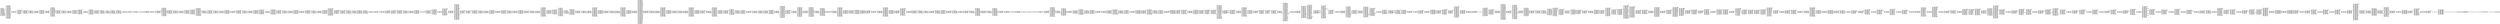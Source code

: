 digraph "graph.cfg.gv" {
	subgraph global {
		node [fontname=Courier fontsize=30.0 rank=same shape=box]
		block_0 [label="0: %00 = #0x1\l2: %01 = #0x40\l4: MSTORE(%01, %00)\l5: [NO_SSA] DUP1\l6: [NO_SSA] PUSH1\l8: [NO_SSA] DUP2\l9: [NO_SSA] MSTORE\la: [NO_SSA] PUSH1\lc: [NO_SSA] ADD\ld: [NO_SSA] PUSH2\l10: [NO_SSA] PUSH1\l12: [NO_SSA] SWAP2\l13: [NO_SSA] CODECOPY\l14: [NO_SSA] PUSH1\l16: [NO_SSA] PUSH1\l18: [NO_SSA] PUSH1\l1a: [NO_SSA] INVALID\l"]
		block_1b [label="1b: [NO_SSA] SUB\l1c: [NO_SSA] DUP11\l1d: [NO_SSA] AND\l1e: [NO_SSA] PUSH1\l20: [NO_SSA] SWAP1\l21: [NO_SSA] DUP2\l22: [NO_SSA] MSTORE\l23: [NO_SSA] PUSH1\l25: [NO_SSA] PUSH1\l27: [NO_SSA] SWAP1\l28: [NO_SSA] DUP2\l29: [NO_SSA] MSTORE\l2a: [NO_SSA] PUSH1\l2c: [NO_SSA] DUP1\l2d: [NO_SSA] DUP4\l2e: [NO_SSA] SHA3\l2f: [NO_SSA] CALLER\l30: [NO_SSA] DUP5\l31: [NO_SSA] MSTORE\l32: [NO_SSA] SWAP1\l33: [NO_SSA] SWAP2\l34: [NO_SSA] MSTORE\l35: [NO_SSA] SWAP1\l36: [NO_SSA] SHA3\l37: [NO_SSA] SLOAD\l38: [NO_SSA] SWAP2\l39: [NO_SSA] SWAP1\l3a: [NO_SSA] PUSH2\l3d: [NO_SSA] JUMP\l"]
		block_3e [label="3e: [NO_SSA] JUMPDEST\l3f: [NO_SSA] PUSH2\l42: [NO_SSA] JUMP\l"]
		block_43 [label="43: [NO_SSA] JUMPDEST\l44: [NO_SSA] POP\l45: [NO_SSA] PUSH1\l47: [NO_SSA] SWAP4\l48: [NO_SSA] SWAP3\l49: [NO_SSA] POP\l4a: [NO_SSA] POP\l4b: [NO_SSA] POP\l4c: [NO_SSA] JUMP\l"]
		block_4d [label="4d: [NO_SSA] JUMPDEST\l4e: [NO_SSA] PUSH1\l50: [NO_SSA] SLOAD\l51: [NO_SSA] PUSH1\l53: [NO_SSA] PUSH1\l55: [NO_SSA] PUSH1\l57: [NO_SSA] INVALID\l"]
		block_58 [label="58: [NO_SSA] SUB\l59: [NO_SSA] AND\l5a: [NO_SSA] CALLER\l5b: [NO_SSA] EQ\l5c: [NO_SSA] PUSH2\l5f: [NO_SSA] JUMPI\l"]
		block_60 [label="60: [NO_SSA] PUSH1\l62: [NO_SSA] MLOAD\l63: [NO_SSA] PUSH3\l67: [NO_SSA] PUSH1\l69: [NO_SSA] INVALID\l"]
		block_6a [label="6a: [NO_SSA] DUP2\l6b: [NO_SSA] MSTORE\l6c: [NO_SSA] PUSH1\l6e: [NO_SSA] ADD\l6f: [NO_SSA] PUSH2\l72: [NO_SSA] SWAP1\l73: [NO_SSA] PUSH2\l76: [NO_SSA] JUMP\l"]
		block_77 [label="77: [NO_SSA] JUMPDEST\l78: [NO_SSA] PUSH1\l7a: [NO_SSA] PUSH1\l7c: [NO_SSA] PUSH1\l7e: [NO_SSA] INVALID\l"]
		block_7f [label="7f: [NO_SSA] SUB\l80: [NO_SSA] AND\l81: [NO_SSA] PUSH1\l83: [NO_SSA] SWAP1\l84: [NO_SSA] DUP2\l85: [NO_SSA] MSTORE\l86: [NO_SSA] PUSH1\l88: [NO_SSA] PUSH1\l8a: [NO_SSA] MSTORE\l8b: [NO_SSA] PUSH1\l8d: [NO_SSA] SWAP1\l8e: [NO_SSA] SHA3\l8f: [NO_SSA] DUP1\l90: [NO_SSA] SLOAD\l91: [NO_SSA] PUSH1\l93: [NO_SSA] NOT\l94: [NO_SSA] AND\l95: [NO_SSA] SWAP1\l96: [NO_SSA] SSTORE\l97: [NO_SSA] JUMP\l"]
		block_98 [label="98: [NO_SSA] JUMPDEST\l99: [NO_SSA] PUSH1\l9b: [NO_SSA] SLOAD\l9c: [NO_SSA] PUSH1\l9e: [NO_SSA] PUSH1\la0: [NO_SSA] PUSH1\la2: [NO_SSA] INVALID\l"]
		block_a3 [label="a3: [NO_SSA] SUB\la4: [NO_SSA] AND\la5: [NO_SSA] CALLER\la6: [NO_SSA] EQ\la7: [NO_SSA] PUSH2\laa: [NO_SSA] JUMPI\l"]
		block_ab [label="ab: [NO_SSA] PUSH1\lad: [NO_SSA] MLOAD\lae: [NO_SSA] PUSH3\lb2: [NO_SSA] PUSH1\lb4: [NO_SSA] INVALID\l"]
		block_b5 [label="b5: [NO_SSA] DUP2\lb6: [NO_SSA] MSTORE\lb7: [NO_SSA] PUSH1\lb9: [NO_SSA] ADD\lba: [NO_SSA] PUSH2\lbd: [NO_SSA] SWAP1\lbe: [NO_SSA] PUSH2\lc1: [NO_SSA] JUMP\l"]
		block_c2 [label="c2: [NO_SSA] JUMPDEST\lc3: [NO_SSA] PUSH1\lc5: [NO_SSA] DUP1\lc6: [NO_SSA] SLOAD\lc7: [NO_SSA] SWAP2\lc8: [NO_SSA] ISZERO\lc9: [NO_SSA] ISZERO\lca: [NO_SSA] PUSH1\lcc: [NO_SSA] PUSH1\lce: [NO_SSA] INVALID\l"]
		block_cf [label="cf: [NO_SSA] MUL\ld0: [NO_SSA] PUSH1\ld2: [NO_SSA] PUSH1\ld4: [NO_SSA] INVALID\l"]
		block_d5 [label="d5: [NO_SSA] NOT\ld6: [NO_SSA] SWAP1\ld7: [NO_SSA] SWAP3\ld8: [NO_SSA] AND\ld9: [NO_SSA] SWAP2\lda: [NO_SSA] SWAP1\ldb: [NO_SSA] SWAP2\ldc: [NO_SSA] OR\ldd: [NO_SSA] SWAP1\lde: [NO_SSA] SSTORE\ldf: [NO_SSA] JUMP\l"]
		block_e0 [label="e0: [NO_SSA] JUMPDEST\le1: [NO_SSA] PUSH1\le3: [NO_SSA] SLOAD\le4: [NO_SSA] PUSH1\le6: [NO_SSA] PUSH1\le8: [NO_SSA] PUSH1\lea: [NO_SSA] INVALID\l"]
		block_eb [label="eb: [NO_SSA] SUB\lec: [NO_SSA] AND\led: [NO_SSA] CALLER\lee: [NO_SSA] PUSH1\lf0: [NO_SSA] PUSH1\lf2: [NO_SSA] PUSH1\lf4: [NO_SSA] INVALID\l"]
		block_f5 [label="f5: [NO_SSA] SUB\lf6: [NO_SSA] AND\lf7: [NO_SSA] EQ\lf8: [NO_SSA] DUP1\lf9: [NO_SSA] PUSH2\lfc: [NO_SSA] JUMPI\l"]
		block_fd [label="fd: [NO_SSA] POP\lfe: [NO_SSA] PUSH1\l100: [NO_SSA] SLOAD\l101: [NO_SSA] PUSH1\l103: [NO_SSA] PUSH1\l105: [NO_SSA] PUSH1\l107: [NO_SSA] INVALID\l"]
		block_108 [label="108: [NO_SSA] SUB\l109: [NO_SSA] AND\l10a: [NO_SSA] CALLER\l10b: [NO_SSA] PUSH1\l10d: [NO_SSA] PUSH1\l10f: [NO_SSA] PUSH1\l111: [NO_SSA] INVALID\l"]
		block_112 [label="112: [NO_SSA] SUB\l113: [NO_SSA] AND\l114: [NO_SSA] EQ\l"]
		block_115 [label="115: [NO_SSA] JUMPDEST\l116: [NO_SSA] PUSH2\l119: [NO_SSA] JUMPI\l"]
		block_11a [label="11a: [NO_SSA] PUSH1\l11c: [NO_SSA] DUP1\l11d: [NO_SSA] REVERT\l"]
		block_11e [label="11e: [NO_SSA] JUMPDEST\l11f: [NO_SSA] INVALID\l"]
		block_120 [label="120: [NO_SSA] PUSH2\l123: [NO_SSA] DUP2\l124: [NO_SSA] PUSH2\l127: [NO_SSA] JUMP\l"]
		block_128 [label="128: [NO_SSA] JUMPDEST\l129: [NO_SSA] POP\l12a: [NO_SSA] JUMP\l"]
		block_12b [label="12b: [NO_SSA] JUMPDEST\l12c: [NO_SSA] PUSH1\l12e: [NO_SSA] PUSH1\l130: [NO_SSA] PUSH1\l132: [NO_SSA] INVALID\l"]
		block_133 [label="133: [NO_SSA] SUB\l134: [NO_SSA] DUP2\l135: [NO_SSA] AND\l136: [NO_SSA] PUSH1\l138: [NO_SSA] SWAP1\l139: [NO_SSA] DUP2\l13a: [NO_SSA] MSTORE\l13b: [NO_SSA] PUSH1\l13d: [NO_SSA] PUSH1\l13f: [NO_SSA] MSTORE\l140: [NO_SSA] PUSH1\l142: [NO_SSA] DUP2\l143: [NO_SSA] SHA3\l144: [NO_SSA] SLOAD\l145: [NO_SSA] PUSH2\l148: [NO_SSA] SWAP1\l149: [NO_SSA] PUSH2\l14c: [NO_SSA] JUMP\l"]
		block_14d [label="14d: [NO_SSA] JUMPDEST\l14e: [NO_SSA] PUSH1\l150: [NO_SSA] SLOAD\l151: [NO_SSA] PUSH1\l153: [NO_SSA] PUSH1\l155: [NO_SSA] PUSH1\l157: [NO_SSA] INVALID\l"]
		block_158 [label="158: [NO_SSA] SUB\l159: [NO_SSA] AND\l15a: [NO_SSA] CALLER\l15b: [NO_SSA] EQ\l15c: [NO_SSA] PUSH2\l15f: [NO_SSA] JUMPI\l"]
		block_160 [label="160: [NO_SSA] PUSH1\l162: [NO_SSA] MLOAD\l163: [NO_SSA] PUSH3\l167: [NO_SSA] PUSH1\l169: [NO_SSA] INVALID\l"]
		block_16a [label="16a: [NO_SSA] DUP2\l16b: [NO_SSA] MSTORE\l16c: [NO_SSA] PUSH1\l16e: [NO_SSA] ADD\l16f: [NO_SSA] PUSH2\l172: [NO_SSA] SWAP1\l173: [NO_SSA] PUSH2\l176: [NO_SSA] JUMP\l"]
		block_177 [label="177: [NO_SSA] JUMPDEST\l178: [NO_SSA] PUSH1\l17a: [NO_SSA] DUP1\l17b: [NO_SSA] SLOAD\l17c: [NO_SSA] PUSH1\l17e: [NO_SSA] MLOAD\l17f: [NO_SSA] PUSH1\l181: [NO_SSA] PUSH1\l183: [NO_SSA] PUSH1\l185: [NO_SSA] INVALID\l"]
		block_186 [label="186: [NO_SSA] SUB\l187: [NO_SSA] SWAP1\l188: [NO_SSA] SWAP2\l189: [NO_SSA] AND\l18a: [NO_SSA] SWAP1\l18b: [NO_SSA] PUSH32\l1ac: [NO_SSA] SWAP1\l1ad: [NO_SSA] DUP4\l1ae: [NO_SSA] SWAP1\l1af: [NO_SSA] LOG3\l1b0: [NO_SSA] PUSH1\l1b2: [NO_SSA] DUP1\l1b3: [NO_SSA] SLOAD\l1b4: [NO_SSA] PUSH1\l1b6: [NO_SSA] PUSH1\l1b8: [NO_SSA] PUSH1\l1ba: [NO_SSA] INVALID\l"]
		block_1bb [label="1bb: [NO_SSA] SUB\l1bc: [NO_SSA] NOT\l1bd: [NO_SSA] AND\l1be: [NO_SSA] SWAP1\l1bf: [NO_SSA] SSTORE\l1c0: [NO_SSA] JUMP\l"]
		block_1c1 [label="1c1: [NO_SSA] JUMPDEST\l1c2: [NO_SSA] PUSH1\l1c4: [NO_SSA] SLOAD\l1c5: [NO_SSA] PUSH1\l1c7: [NO_SSA] PUSH1\l1c9: [NO_SSA] PUSH1\l1cb: [NO_SSA] INVALID\l"]
		block_1cc [label="1cc: [NO_SSA] SUB\l1cd: [NO_SSA] AND\l1ce: [NO_SSA] CALLER\l1cf: [NO_SSA] EQ\l1d0: [NO_SSA] PUSH2\l1d3: [NO_SSA] JUMPI\l"]
		block_1d4 [label="1d4: [NO_SSA] PUSH1\l1d6: [NO_SSA] MLOAD\l1d7: [NO_SSA] PUSH3\l1db: [NO_SSA] PUSH1\l1dd: [NO_SSA] INVALID\l"]
		block_1de [label="1de: [NO_SSA] DUP2\l1df: [NO_SSA] MSTORE\l1e0: [NO_SSA] PUSH1\l1e2: [NO_SSA] ADD\l1e3: [NO_SSA] PUSH2\l1e6: [NO_SSA] SWAP1\l1e7: [NO_SSA] PUSH2\l1ea: [NO_SSA] JUMP\l"]
		block_1eb [label="1eb: [NO_SSA] JUMPDEST\l1ec: [NO_SSA] PUSH1\l1ee: [NO_SSA] SSTORE\l1ef: [NO_SSA] JUMP\l"]
		block_1f0 [label="1f0: [NO_SSA] JUMPDEST\l1f1: [NO_SSA] PUSH1\l1f3: [NO_SSA] SLOAD\l1f4: [NO_SSA] PUSH1\l1f6: [NO_SSA] PUSH1\l1f8: [NO_SSA] PUSH1\l1fa: [NO_SSA] INVALID\l"]
		block_1fb [label="1fb: [NO_SSA] SUB\l1fc: [NO_SSA] AND\l1fd: [NO_SSA] CALLER\l1fe: [NO_SSA] EQ\l1ff: [NO_SSA] PUSH2\l202: [NO_SSA] JUMPI\l"]
		block_203 [label="203: [NO_SSA] PUSH1\l205: [NO_SSA] MLOAD\l206: [NO_SSA] PUSH3\l20a: [NO_SSA] PUSH1\l20c: [NO_SSA] INVALID\l"]
		block_20d [label="20d: [NO_SSA] DUP2\l20e: [NO_SSA] MSTORE\l20f: [NO_SSA] PUSH1\l211: [NO_SSA] ADD\l212: [NO_SSA] PUSH2\l215: [NO_SSA] SWAP1\l216: [NO_SSA] PUSH2\l219: [NO_SSA] JUMP\l"]
		block_21a [label="21a: [NO_SSA] JUMPDEST\l21b: [NO_SSA] PUSH1\l21d: [NO_SSA] DUP1\l21e: [NO_SSA] SLOAD\l21f: [NO_SSA] SWAP2\l220: [NO_SSA] ISZERO\l221: [NO_SSA] ISZERO\l222: [NO_SSA] PUSH1\l224: [NO_SSA] PUSH1\l226: [NO_SSA] INVALID\l"]
		block_227 [label="227: [NO_SSA] MUL\l228: [NO_SSA] PUSH1\l22a: [NO_SSA] PUSH1\l22c: [NO_SSA] INVALID\l"]
		block_22d [label="22d: [NO_SSA] NOT\l22e: [NO_SSA] SWAP1\l22f: [NO_SSA] SWAP3\l230: [NO_SSA] AND\l231: [NO_SSA] SWAP2\l232: [NO_SSA] SWAP1\l233: [NO_SSA] SWAP2\l234: [NO_SSA] OR\l235: [NO_SSA] SWAP1\l236: [NO_SSA] SSTORE\l237: [NO_SSA] JUMP\l"]
		block_238 [label="238: [NO_SSA] JUMPDEST\l239: [NO_SSA] PUSH1\l23b: [NO_SSA] SLOAD\l23c: [NO_SSA] PUSH1\l23e: [NO_SSA] PUSH1\l240: [NO_SSA] PUSH1\l242: [NO_SSA] INVALID\l"]
		block_243 [label="243: [NO_SSA] SUB\l244: [NO_SSA] AND\l245: [NO_SSA] CALLER\l246: [NO_SSA] EQ\l247: [NO_SSA] PUSH2\l24a: [NO_SSA] JUMPI\l"]
		block_24b [label="24b: [NO_SSA] PUSH1\l24d: [NO_SSA] MLOAD\l24e: [NO_SSA] PUSH3\l252: [NO_SSA] PUSH1\l254: [NO_SSA] INVALID\l"]
		block_255 [label="255: [NO_SSA] DUP2\l256: [NO_SSA] MSTORE\l257: [NO_SSA] PUSH1\l259: [NO_SSA] ADD\l25a: [NO_SSA] PUSH2\l25d: [NO_SSA] SWAP1\l25e: [NO_SSA] PUSH2\l261: [NO_SSA] JUMP\l"]
		block_262 [label="262: [NO_SSA] JUMPDEST\l263: [NO_SSA] PUSH1\l265: [NO_SSA] SSTORE\l266: [NO_SSA] JUMP\l"]
		block_267 [label="267: [NO_SSA] JUMPDEST\l268: [NO_SSA] PUSH1\l26a: [NO_SSA] SLOAD\l26b: [NO_SSA] PUSH1\l26d: [NO_SSA] PUSH1\l26f: [NO_SSA] PUSH1\l271: [NO_SSA] INVALID\l"]
		block_272 [label="272: [NO_SSA] SUB\l273: [NO_SSA] AND\l274: [NO_SSA] CALLER\l275: [NO_SSA] EQ\l276: [NO_SSA] PUSH2\l279: [NO_SSA] JUMPI\l"]
		block_27a [label="27a: [NO_SSA] PUSH1\l27c: [NO_SSA] MLOAD\l27d: [NO_SSA] PUSH3\l281: [NO_SSA] PUSH1\l283: [NO_SSA] INVALID\l"]
		block_284 [label="284: [NO_SSA] DUP2\l285: [NO_SSA] MSTORE\l286: [NO_SSA] PUSH1\l288: [NO_SSA] ADD\l289: [NO_SSA] PUSH2\l28c: [NO_SSA] SWAP1\l28d: [NO_SSA] PUSH2\l290: [NO_SSA] JUMP\l"]
		block_291 [label="291: [NO_SSA] JUMPDEST\l292: [NO_SSA] PUSH1\l294: [NO_SSA] SWAP4\l295: [NO_SSA] SWAP1\l296: [NO_SSA] SWAP4\l297: [NO_SSA] SSTORE\l298: [NO_SSA] PUSH1\l29a: [NO_SSA] SWAP2\l29b: [NO_SSA] SWAP1\l29c: [NO_SSA] SWAP2\l29d: [NO_SSA] SSTORE\l29e: [NO_SSA] PUSH1\l2a0: [NO_SSA] SSTORE\l2a1: [NO_SSA] PUSH1\l2a3: [NO_SSA] SSTORE\l2a4: [NO_SSA] JUMP\l"]
		block_2a5 [label="2a5: [NO_SSA] JUMPDEST\l2a6: [NO_SSA] PUSH1\l2a8: [NO_SSA] PUSH2\l2ab: [NO_SSA] CALLER\l2ac: [NO_SSA] DUP5\l2ad: [NO_SSA] DUP5\l2ae: [NO_SSA] PUSH2\l2b1: [NO_SSA] JUMP\l"]
		block_2b2 [label="2b2: [NO_SSA] JUMPDEST\l2b3: [NO_SSA] PUSH1\l2b5: [NO_SSA] SLOAD\l2b6: [NO_SSA] PUSH1\l2b8: [NO_SSA] PUSH1\l2ba: [NO_SSA] PUSH1\l2bc: [NO_SSA] INVALID\l"]
		block_2bd [label="2bd: [NO_SSA] SUB\l2be: [NO_SSA] AND\l2bf: [NO_SSA] CALLER\l2c0: [NO_SSA] PUSH1\l2c2: [NO_SSA] PUSH1\l2c4: [NO_SSA] PUSH1\l2c6: [NO_SSA] INVALID\l"]
		block_2c7 [label="2c7: [NO_SSA] SUB\l2c8: [NO_SSA] AND\l2c9: [NO_SSA] EQ\l2ca: [NO_SSA] DUP1\l2cb: [NO_SSA] PUSH2\l2ce: [NO_SSA] JUMPI\l"]
		block_2cf [label="2cf: [NO_SSA] POP\l2d0: [NO_SSA] PUSH1\l2d2: [NO_SSA] SLOAD\l2d3: [NO_SSA] PUSH1\l2d5: [NO_SSA] PUSH1\l2d7: [NO_SSA] PUSH1\l2d9: [NO_SSA] INVALID\l"]
		block_2da [label="2da: [NO_SSA] SUB\l2db: [NO_SSA] AND\l2dc: [NO_SSA] CALLER\l2dd: [NO_SSA] PUSH1\l2df: [NO_SSA] PUSH1\l2e1: [NO_SSA] PUSH1\l2e3: [NO_SSA] INVALID\l"]
		block_2e4 [label="2e4: [NO_SSA] SUB\l2e5: [NO_SSA] AND\l2e6: [NO_SSA] EQ\l"]
		block_2e7 [label="2e7: [NO_SSA] JUMPDEST\l2e8: [NO_SSA] PUSH2\l2eb: [NO_SSA] JUMPI\l"]
		block_2ec [label="2ec: [NO_SSA] PUSH1\l2ee: [NO_SSA] DUP1\l2ef: [NO_SSA] REVERT\l"]
		block_2f0 [label="2f0: [NO_SSA] JUMPDEST\l2f1: [NO_SSA] PUSH1\l2f3: [NO_SSA] PUSH2\l2f6: [NO_SSA] ADDRESS\l2f7: [NO_SSA] PUSH2\l2fa: [NO_SSA] JUMP\l"]
		block_2fb [label="2fb: [NO_SSA] JUMPDEST\l2fc: [NO_SSA] SWAP1\l2fd: [NO_SSA] POP\l2fe: [NO_SSA] PUSH2\l301: [NO_SSA] DUP2\l302: [NO_SSA] PUSH2\l305: [NO_SSA] JUMP\l"]
		block_306 [label="306: [NO_SSA] JUMPDEST\l307: [NO_SSA] PUSH1\l309: [NO_SSA] SLOAD\l30a: [NO_SSA] PUSH1\l30c: [NO_SSA] PUSH1\l30e: [NO_SSA] PUSH1\l310: [NO_SSA] INVALID\l"]
		block_311 [label="311: [NO_SSA] SUB\l312: [NO_SSA] AND\l313: [NO_SSA] CALLER\l314: [NO_SSA] EQ\l315: [NO_SSA] PUSH2\l318: [NO_SSA] JUMPI\l"]
		block_319 [label="319: [NO_SSA] PUSH1\l31b: [NO_SSA] MLOAD\l31c: [NO_SSA] PUSH3\l320: [NO_SSA] PUSH1\l322: [NO_SSA] INVALID\l"]
		block_323 [label="323: [NO_SSA] DUP2\l324: [NO_SSA] MSTORE\l325: [NO_SSA] PUSH1\l327: [NO_SSA] ADD\l328: [NO_SSA] PUSH2\l32b: [NO_SSA] SWAP1\l32c: [NO_SSA] PUSH2\l32f: [NO_SSA] JUMP\l"]
		block_330 [label="330: [NO_SSA] JUMPDEST\l331: [NO_SSA] PUSH1\l"]
		block_333 [label="333: [NO_SSA] JUMPDEST\l334: [NO_SSA] DUP3\l335: [NO_SSA] DUP2\l336: [NO_SSA] LT\l337: [NO_SSA] ISZERO\l338: [NO_SSA] PUSH2\l33b: [NO_SSA] JUMPI\l"]
		block_33c [label="33c: [NO_SSA] DUP2\l33d: [NO_SSA] PUSH1\l33f: [NO_SSA] PUSH1\l341: [NO_SSA] DUP7\l342: [NO_SSA] DUP7\l343: [NO_SSA] DUP6\l344: [NO_SSA] DUP2\l345: [NO_SSA] DUP2\l346: [NO_SSA] LT\l347: [NO_SSA] PUSH2\l34a: [NO_SSA] JUMPI\l"]
		block_34b [label="34b: [NO_SSA] PUSH2\l34e: [NO_SSA] PUSH2\l351: [NO_SSA] JUMP\l"]
		block_352 [label="352: [NO_SSA] JUMPDEST\l353: [NO_SSA] SWAP1\l354: [NO_SSA] POP\l355: [NO_SSA] PUSH1\l357: [NO_SSA] MUL\l358: [NO_SSA] ADD\l359: [NO_SSA] PUSH1\l35b: [NO_SSA] DUP2\l35c: [NO_SSA] ADD\l35d: [NO_SSA] SWAP1\l35e: [NO_SSA] PUSH2\l361: [NO_SSA] SWAP2\l362: [NO_SSA] SWAP1\l363: [NO_SSA] PUSH2\l366: [NO_SSA] JUMP\l"]
		block_367 [label="367: [NO_SSA] JUMPDEST\l368: [NO_SSA] PUSH1\l36a: [NO_SSA] PUSH1\l36c: [NO_SSA] PUSH1\l36e: [NO_SSA] INVALID\l"]
		block_36f [label="36f: [NO_SSA] SUB\l370: [NO_SSA] AND\l371: [NO_SSA] DUP2\l372: [NO_SSA] MSTORE\l373: [NO_SSA] PUSH1\l375: [NO_SSA] DUP2\l376: [NO_SSA] ADD\l377: [NO_SSA] SWAP2\l378: [NO_SSA] SWAP1\l379: [NO_SSA] SWAP2\l37a: [NO_SSA] MSTORE\l37b: [NO_SSA] PUSH1\l37d: [NO_SSA] ADD\l37e: [NO_SSA] PUSH1\l380: [NO_SSA] SHA3\l381: [NO_SSA] DUP1\l382: [NO_SSA] SLOAD\l383: [NO_SSA] PUSH1\l385: [NO_SSA] NOT\l386: [NO_SSA] AND\l387: [NO_SSA] SWAP2\l388: [NO_SSA] ISZERO\l389: [NO_SSA] ISZERO\l38a: [NO_SSA] SWAP2\l38b: [NO_SSA] SWAP1\l38c: [NO_SSA] SWAP2\l38d: [NO_SSA] OR\l38e: [NO_SSA] SWAP1\l38f: [NO_SSA] SSTORE\l390: [NO_SSA] DUP1\l391: [NO_SSA] PUSH2\l394: [NO_SSA] DUP2\l395: [NO_SSA] PUSH2\l398: [NO_SSA] JUMP\l"]
		block_399 [label="399: [NO_SSA] JUMPDEST\l39a: [NO_SSA] SWAP2\l39b: [NO_SSA] POP\l39c: [NO_SSA] POP\l39d: [NO_SSA] PUSH2\l3a0: [NO_SSA] JUMP\l"]
		block_3a1 [label="3a1: [NO_SSA] JUMPDEST\l3a2: [NO_SSA] POP\l3a3: [NO_SSA] POP\l3a4: [NO_SSA] POP\l3a5: [NO_SSA] POP\l3a6: [NO_SSA] JUMP\l"]
		block_3a7 [label="3a7: [NO_SSA] JUMPDEST\l3a8: [NO_SSA] PUSH1\l3aa: [NO_SSA] SLOAD\l3ab: [NO_SSA] PUSH1\l3ad: [NO_SSA] PUSH1\l3af: [NO_SSA] PUSH1\l3b1: [NO_SSA] INVALID\l"]
		block_3b2 [label="3b2: [NO_SSA] SUB\l3b3: [NO_SSA] AND\l3b4: [NO_SSA] CALLER\l3b5: [NO_SSA] EQ\l3b6: [NO_SSA] PUSH2\l3b9: [NO_SSA] JUMPI\l"]
		block_3ba [label="3ba: [NO_SSA] PUSH1\l3bc: [NO_SSA] MLOAD\l3bd: [NO_SSA] PUSH3\l3c1: [NO_SSA] PUSH1\l3c3: [NO_SSA] INVALID\l"]
		block_3c4 [label="3c4: [NO_SSA] DUP2\l3c5: [NO_SSA] MSTORE\l3c6: [NO_SSA] PUSH1\l3c8: [NO_SSA] ADD\l3c9: [NO_SSA] PUSH2\l3cc: [NO_SSA] SWAP1\l3cd: [NO_SSA] PUSH2\l3d0: [NO_SSA] JUMP\l"]
		block_3d1 [label="3d1: [NO_SSA] JUMPDEST\l3d2: [NO_SSA] PUSH1\l3d4: [NO_SSA] SSTORE\l3d5: [NO_SSA] JUMP\l"]
		block_3d6 [label="3d6: [NO_SSA] JUMPDEST\l3d7: [NO_SSA] PUSH1\l3d9: [NO_SSA] SLOAD\l3da: [NO_SSA] PUSH1\l3dc: [NO_SSA] PUSH1\l3de: [NO_SSA] PUSH1\l3e0: [NO_SSA] INVALID\l"]
		block_3e1 [label="3e1: [NO_SSA] SUB\l3e2: [NO_SSA] AND\l3e3: [NO_SSA] CALLER\l3e4: [NO_SSA] EQ\l3e5: [NO_SSA] PUSH2\l3e8: [NO_SSA] JUMPI\l"]
		block_3e9 [label="3e9: [NO_SSA] PUSH1\l3eb: [NO_SSA] MLOAD\l3ec: [NO_SSA] PUSH3\l3f0: [NO_SSA] PUSH1\l3f2: [NO_SSA] INVALID\l"]
		block_3f3 [label="3f3: [NO_SSA] DUP2\l3f4: [NO_SSA] MSTORE\l3f5: [NO_SSA] PUSH1\l3f7: [NO_SSA] ADD\l3f8: [NO_SSA] PUSH2\l3fb: [NO_SSA] SWAP1\l3fc: [NO_SSA] PUSH2\l3ff: [NO_SSA] JUMP\l"]
		block_400 [label="400: [NO_SSA] JUMPDEST\l401: [NO_SSA] PUSH1\l403: [NO_SSA] PUSH1\l405: [NO_SSA] PUSH1\l407: [NO_SSA] INVALID\l"]
		block_408 [label="408: [NO_SSA] SUB\l409: [NO_SSA] DUP2\l40a: [NO_SSA] AND\l40b: [NO_SSA] PUSH2\l40e: [NO_SSA] JUMPI\l"]
		block_40f [label="40f: [NO_SSA] PUSH1\l411: [NO_SSA] MLOAD\l412: [NO_SSA] PUSH3\l416: [NO_SSA] PUSH1\l418: [NO_SSA] INVALID\l"]
		block_419 [label="419: [NO_SSA] DUP2\l41a: [NO_SSA] MSTORE\l41b: [NO_SSA] PUSH1\l41d: [NO_SSA] PUSH1\l41f: [NO_SSA] DUP3\l420: [NO_SSA] ADD\l421: [NO_SSA] MSTORE\l422: [NO_SSA] PUSH1\l424: [NO_SSA] PUSH1\l426: [NO_SSA] DUP3\l427: [NO_SSA] ADD\l428: [NO_SSA] MSTORE\l429: [NO_SSA] PUSH32\l44a: [NO_SSA] PUSH1\l44c: [NO_SSA] DUP3\l44d: [NO_SSA] ADD\l44e: [NO_SSA] MSTORE\l44f: [NO_SSA] PUSH6\l456: [NO_SSA] PUSH1\l458: [NO_SSA] INVALID\l"]
		block_459 [label="459: [NO_SSA] PUSH1\l45b: [NO_SSA] DUP3\l45c: [NO_SSA] ADD\l45d: [NO_SSA] MSTORE\l45e: [NO_SSA] PUSH1\l460: [NO_SSA] ADD\l461: [NO_SSA] PUSH2\l464: [NO_SSA] JUMP\l"]
		block_465 [label="465: [NO_SSA] JUMPDEST\l466: [NO_SSA] PUSH1\l468: [NO_SSA] DUP1\l469: [NO_SSA] SLOAD\l46a: [NO_SSA] PUSH1\l46c: [NO_SSA] MLOAD\l46d: [NO_SSA] PUSH1\l46f: [NO_SSA] PUSH1\l471: [NO_SSA] PUSH1\l473: [NO_SSA] INVALID\l"]
		block_474 [label="474: [NO_SSA] SUB\l475: [NO_SSA] DUP1\l476: [NO_SSA] DUP6\l477: [NO_SSA] AND\l478: [NO_SSA] SWAP4\l479: [NO_SSA] SWAP3\l47a: [NO_SSA] AND\l47b: [NO_SSA] SWAP2\l47c: [NO_SSA] PUSH32\l49d: [NO_SSA] SWAP2\l49e: [NO_SSA] LOG3\l49f: [NO_SSA] PUSH1\l4a1: [NO_SSA] DUP1\l4a2: [NO_SSA] SLOAD\l4a3: [NO_SSA] PUSH1\l4a5: [NO_SSA] PUSH1\l4a7: [NO_SSA] PUSH1\l4a9: [NO_SSA] INVALID\l"]
		block_4aa [label="4aa: [NO_SSA] SUB\l4ab: [NO_SSA] NOT\l4ac: [NO_SSA] AND\l4ad: [NO_SSA] PUSH1\l4af: [NO_SSA] PUSH1\l4b1: [NO_SSA] PUSH1\l4b3: [NO_SSA] INVALID\l"]
		block_4b4 [label="4b4: [NO_SSA] SUB\l4b5: [NO_SSA] SWAP3\l4b6: [NO_SSA] SWAP1\l4b7: [NO_SSA] SWAP3\l4b8: [NO_SSA] AND\l4b9: [NO_SSA] SWAP2\l4ba: [NO_SSA] SWAP1\l4bb: [NO_SSA] SWAP2\l4bc: [NO_SSA] OR\l4bd: [NO_SSA] SWAP1\l4be: [NO_SSA] SSTORE\l4bf: [NO_SSA] JUMP\l"]
		block_4c0 [label="4c0: [NO_SSA] JUMPDEST\l4c1: [NO_SSA] PUSH1\l4c3: [NO_SSA] PUSH1\l4c5: [NO_SSA] PUSH1\l4c7: [NO_SSA] INVALID\l"]
		block_4c8 [label="4c8: [NO_SSA] SUB\l4c9: [NO_SSA] DUP4\l4ca: [NO_SSA] AND\l4cb: [NO_SSA] PUSH2\l4ce: [NO_SSA] JUMPI\l"]
		block_4cf [label="4cf: [NO_SSA] PUSH1\l4d1: [NO_SSA] MLOAD\l4d2: [NO_SSA] PUSH3\l4d6: [NO_SSA] PUSH1\l4d8: [NO_SSA] INVALID\l"]
		block_4d9 [label="4d9: [NO_SSA] DUP2\l4da: [NO_SSA] MSTORE\l4db: [NO_SSA] PUSH1\l4dd: [NO_SSA] PUSH1\l4df: [NO_SSA] DUP3\l4e0: [NO_SSA] ADD\l4e1: [NO_SSA] MSTORE\l4e2: [NO_SSA] PUSH1\l4e4: [NO_SSA] DUP1\l4e5: [NO_SSA] DUP3\l4e6: [NO_SSA] ADD\l4e7: [NO_SSA] MSTORE\l4e8: [NO_SSA] PUSH32\l509: [NO_SSA] PUSH1\l50b: [NO_SSA] DUP3\l50c: [NO_SSA] ADD\l50d: [NO_SSA] MSTORE\l50e: [NO_SSA] PUSH4\l513: [NO_SSA] PUSH1\l515: [NO_SSA] INVALID\l"]
		block_516 [label="516: [NO_SSA] PUSH1\l518: [NO_SSA] DUP3\l519: [NO_SSA] ADD\l51a: [NO_SSA] MSTORE\l51b: [NO_SSA] PUSH1\l51d: [NO_SSA] ADD\l51e: [NO_SSA] PUSH2\l521: [NO_SSA] JUMP\l"]
		block_522 [label="522: [NO_SSA] JUMPDEST\l523: [NO_SSA] PUSH1\l525: [NO_SSA] PUSH1\l527: [NO_SSA] PUSH1\l529: [NO_SSA] INVALID\l"]
		block_52a [label="52a: [NO_SSA] SUB\l52b: [NO_SSA] DUP3\l52c: [NO_SSA] AND\l52d: [NO_SSA] PUSH2\l530: [NO_SSA] JUMPI\l"]
		block_531 [label="531: [NO_SSA] PUSH1\l533: [NO_SSA] MLOAD\l534: [NO_SSA] PUSH3\l538: [NO_SSA] PUSH1\l53a: [NO_SSA] INVALID\l"]
		block_53b [label="53b: [NO_SSA] DUP2\l53c: [NO_SSA] MSTORE\l53d: [NO_SSA] PUSH1\l53f: [NO_SSA] PUSH1\l541: [NO_SSA] DUP3\l542: [NO_SSA] ADD\l543: [NO_SSA] MSTORE\l544: [NO_SSA] PUSH1\l546: [NO_SSA] PUSH1\l548: [NO_SSA] DUP3\l549: [NO_SSA] ADD\l54a: [NO_SSA] MSTORE\l54b: [NO_SSA] PUSH32\l56c: [NO_SSA] PUSH1\l56e: [NO_SSA] DUP3\l56f: [NO_SSA] ADD\l570: [NO_SSA] MSTORE\l571: [NO_SSA] PUSH2\l574: [NO_SSA] PUSH1\l576: [NO_SSA] INVALID\l"]
		block_577 [label="577: [NO_SSA] PUSH1\l579: [NO_SSA] DUP3\l57a: [NO_SSA] ADD\l57b: [NO_SSA] MSTORE\l57c: [NO_SSA] PUSH1\l57e: [NO_SSA] ADD\l57f: [NO_SSA] PUSH2\l582: [NO_SSA] JUMP\l"]
		block_583 [label="583: [NO_SSA] JUMPDEST\l584: [NO_SSA] PUSH1\l586: [NO_SSA] PUSH1\l588: [NO_SSA] PUSH1\l58a: [NO_SSA] INVALID\l"]
		block_58b [label="58b: [NO_SSA] SUB\l58c: [NO_SSA] DUP4\l58d: [NO_SSA] DUP2\l58e: [NO_SSA] AND\l58f: [NO_SSA] PUSH1\l591: [NO_SSA] DUP2\l592: [NO_SSA] DUP2\l593: [NO_SSA] MSTORE\l594: [NO_SSA] PUSH1\l596: [NO_SSA] PUSH1\l598: [NO_SSA] SWAP1\l599: [NO_SSA] DUP2\l59a: [NO_SSA] MSTORE\l59b: [NO_SSA] PUSH1\l59d: [NO_SSA] DUP1\l59e: [NO_SSA] DUP4\l59f: [NO_SSA] SHA3\l5a0: [NO_SSA] SWAP5\l5a1: [NO_SSA] DUP8\l5a2: [NO_SSA] AND\l5a3: [NO_SSA] DUP1\l5a4: [NO_SSA] DUP5\l5a5: [NO_SSA] MSTORE\l5a6: [NO_SSA] SWAP5\l5a7: [NO_SSA] DUP3\l5a8: [NO_SSA] MSTORE\l5a9: [NO_SSA] SWAP2\l5aa: [NO_SSA] DUP3\l5ab: [NO_SSA] SWAP1\l5ac: [NO_SSA] SHA3\l5ad: [NO_SSA] DUP6\l5ae: [NO_SSA] SWAP1\l5af: [NO_SSA] SSTORE\l5b0: [NO_SSA] SWAP1\l5b1: [NO_SSA] MLOAD\l5b2: [NO_SSA] DUP5\l5b3: [NO_SSA] DUP2\l5b4: [NO_SSA] MSTORE\l5b5: [NO_SSA] PUSH32\l5d6: [NO_SSA] SWAP2\l5d7: [NO_SSA] ADD\l5d8: [NO_SSA] PUSH1\l5da: [NO_SSA] MLOAD\l5db: [NO_SSA] DUP1\l5dc: [NO_SSA] SWAP2\l5dd: [NO_SSA] SUB\l5de: [NO_SSA] SWAP1\l5df: [NO_SSA] LOG3\l5e0: [NO_SSA] POP\l5e1: [NO_SSA] POP\l5e2: [NO_SSA] POP\l5e3: [NO_SSA] JUMP\l"]
		block_5e4 [label="5e4: [NO_SSA] JUMPDEST\l5e5: [NO_SSA] PUSH1\l5e7: [NO_SSA] PUSH1\l5e9: [NO_SSA] PUSH1\l5eb: [NO_SSA] INVALID\l"]
		block_5ec [label="5ec: [NO_SSA] SUB\l5ed: [NO_SSA] DUP4\l5ee: [NO_SSA] AND\l5ef: [NO_SSA] PUSH2\l5f2: [NO_SSA] JUMPI\l"]
		block_5f3 [label="5f3: [NO_SSA] PUSH1\l5f5: [NO_SSA] MLOAD\l5f6: [NO_SSA] PUSH3\l5fa: [NO_SSA] PUSH1\l5fc: [NO_SSA] INVALID\l"]
		block_5fd [label="5fd: [NO_SSA] DUP2\l5fe: [NO_SSA] MSTORE\l5ff: [NO_SSA] PUSH1\l601: [NO_SSA] PUSH1\l603: [NO_SSA] DUP3\l604: [NO_SSA] ADD\l605: [NO_SSA] MSTORE\l606: [NO_SSA] PUSH1\l608: [NO_SSA] PUSH1\l60a: [NO_SSA] DUP3\l60b: [NO_SSA] ADD\l60c: [NO_SSA] MSTORE\l60d: [NO_SSA] PUSH32\l62e: [NO_SSA] PUSH1\l630: [NO_SSA] DUP3\l631: [NO_SSA] ADD\l632: [NO_SSA] MSTORE\l633: [NO_SSA] PUSH5\l639: [NO_SSA] PUSH1\l63b: [NO_SSA] INVALID\l"]
		block_63c [label="63c: [NO_SSA] PUSH1\l63e: [NO_SSA] DUP3\l63f: [NO_SSA] ADD\l640: [NO_SSA] MSTORE\l641: [NO_SSA] PUSH1\l643: [NO_SSA] ADD\l644: [NO_SSA] PUSH2\l647: [NO_SSA] JUMP\l"]
		block_648 [label="648: [NO_SSA] JUMPDEST\l649: [NO_SSA] PUSH1\l64b: [NO_SSA] PUSH1\l64d: [NO_SSA] PUSH1\l64f: [NO_SSA] INVALID\l"]
		block_650 [label="650: [NO_SSA] SUB\l651: [NO_SSA] DUP3\l652: [NO_SSA] AND\l653: [NO_SSA] PUSH2\l656: [NO_SSA] JUMPI\l"]
		block_657 [label="657: [NO_SSA] PUSH1\l659: [NO_SSA] MLOAD\l65a: [NO_SSA] PUSH3\l65e: [NO_SSA] PUSH1\l660: [NO_SSA] INVALID\l"]
		block_661 [label="661: [NO_SSA] DUP2\l662: [NO_SSA] MSTORE\l663: [NO_SSA] PUSH1\l665: [NO_SSA] PUSH1\l667: [NO_SSA] DUP3\l668: [NO_SSA] ADD\l669: [NO_SSA] MSTORE\l66a: [NO_SSA] PUSH1\l66c: [NO_SSA] PUSH1\l66e: [NO_SSA] DUP3\l66f: [NO_SSA] ADD\l670: [NO_SSA] MSTORE\l671: [NO_SSA] PUSH32\l692: [NO_SSA] PUSH1\l694: [NO_SSA] DUP3\l695: [NO_SSA] ADD\l696: [NO_SSA] MSTORE\l697: [NO_SSA] PUSH3\l69b: [NO_SSA] PUSH1\l69d: [NO_SSA] INVALID\l"]
		block_69e [label="69e: [NO_SSA] PUSH1\l6a0: [NO_SSA] DUP3\l6a1: [NO_SSA] ADD\l6a2: [NO_SSA] MSTORE\l6a3: [NO_SSA] PUSH1\l6a5: [NO_SSA] ADD\l6a6: [NO_SSA] PUSH2\l6a9: [NO_SSA] JUMP\l"]
		block_6aa [label="6aa: [NO_SSA] JUMPDEST\l6ab: [NO_SSA] PUSH1\l6ad: [NO_SSA] DUP2\l6ae: [NO_SSA] GT\l6af: [NO_SSA] PUSH2\l6b2: [NO_SSA] JUMPI\l"]
		block_6b3 [label="6b3: [NO_SSA] PUSH1\l6b5: [NO_SSA] MLOAD\l6b6: [NO_SSA] PUSH3\l6ba: [NO_SSA] PUSH1\l6bc: [NO_SSA] INVALID\l"]
		block_6bd [label="6bd: [NO_SSA] DUP2\l6be: [NO_SSA] MSTORE\l6bf: [NO_SSA] PUSH1\l6c1: [NO_SSA] PUSH1\l6c3: [NO_SSA] DUP3\l6c4: [NO_SSA] ADD\l6c5: [NO_SSA] MSTORE\l6c6: [NO_SSA] PUSH1\l6c8: [NO_SSA] PUSH1\l6ca: [NO_SSA] DUP3\l6cb: [NO_SSA] ADD\l6cc: [NO_SSA] MSTORE\l6cd: [NO_SSA] PUSH32\l6ee: [NO_SSA] PUSH1\l6f0: [NO_SSA] DUP3\l6f1: [NO_SSA] ADD\l6f2: [NO_SSA] MSTORE\l6f3: [NO_SSA] PUSH9\l6fd: [NO_SSA] PUSH1\l6ff: [NO_SSA] INVALID\l"]
		block_700 [label="700: [NO_SSA] PUSH1\l702: [NO_SSA] DUP3\l703: [NO_SSA] ADD\l704: [NO_SSA] MSTORE\l705: [NO_SSA] PUSH1\l707: [NO_SSA] ADD\l708: [NO_SSA] PUSH2\l70b: [NO_SSA] JUMP\l"]
		block_70c [label="70c: [NO_SSA] JUMPDEST\l70d: [NO_SSA] PUSH1\l70f: [NO_SSA] SLOAD\l710: [NO_SSA] PUSH1\l712: [NO_SSA] PUSH1\l714: [NO_SSA] PUSH1\l716: [NO_SSA] INVALID\l"]
		block_717 [label="717: [NO_SSA] SUB\l718: [NO_SSA] DUP5\l719: [NO_SSA] DUP2\l71a: [NO_SSA] AND\l71b: [NO_SSA] SWAP2\l71c: [NO_SSA] AND\l71d: [NO_SSA] EQ\l71e: [NO_SSA] DUP1\l71f: [NO_SSA] ISZERO\l720: [NO_SSA] SWAP1\l721: [NO_SSA] PUSH2\l724: [NO_SSA] JUMPI\l"]
		block_725 [label="725: [NO_SSA] POP\l726: [NO_SSA] PUSH1\l728: [NO_SSA] SLOAD\l729: [NO_SSA] PUSH1\l72b: [NO_SSA] PUSH1\l72d: [NO_SSA] PUSH1\l72f: [NO_SSA] INVALID\l"]
		block_730 [label="730: [NO_SSA] SUB\l731: [NO_SSA] DUP4\l732: [NO_SSA] DUP2\l733: [NO_SSA] AND\l734: [NO_SSA] SWAP2\l735: [NO_SSA] AND\l736: [NO_SSA] EQ\l737: [NO_SSA] ISZERO\l"]
		block_738 [label="738: [NO_SSA] JUMPDEST\l739: [NO_SSA] ISZERO\l73a: [NO_SSA] PUSH2\l73d: [NO_SSA] JUMPI\l"]
		block_73e [label="73e: [NO_SSA] PUSH1\l740: [NO_SSA] SLOAD\l741: [NO_SSA] PUSH1\l743: [NO_SSA] PUSH1\l745: [NO_SSA] INVALID\l"]
		block_746 [label="746: [NO_SSA] SWAP1\l747: [NO_SSA] DIV\l748: [NO_SSA] PUSH1\l74a: [NO_SSA] AND\l74b: [NO_SSA] PUSH2\l74e: [NO_SSA] JUMPI\l"]
		block_74f [label="74f: [NO_SSA] PUSH1\l751: [NO_SSA] SLOAD\l752: [NO_SSA] PUSH1\l754: [NO_SSA] PUSH1\l756: [NO_SSA] PUSH1\l758: [NO_SSA] INVALID\l"]
		block_759 [label="759: [NO_SSA] SUB\l75a: [NO_SSA] DUP5\l75b: [NO_SSA] DUP2\l75c: [NO_SSA] AND\l75d: [NO_SSA] SWAP2\l75e: [NO_SSA] AND\l75f: [NO_SSA] EQ\l760: [NO_SSA] PUSH2\l763: [NO_SSA] JUMPI\l"]
		block_764 [label="764: [NO_SSA] PUSH1\l766: [NO_SSA] MLOAD\l767: [NO_SSA] PUSH3\l76b: [NO_SSA] PUSH1\l76d: [NO_SSA] INVALID\l"]
		block_76e [label="76e: [NO_SSA] DUP2\l76f: [NO_SSA] MSTORE\l770: [NO_SSA] PUSH1\l772: [NO_SSA] PUSH1\l774: [NO_SSA] DUP3\l775: [NO_SSA] ADD\l776: [NO_SSA] MSTORE\l777: [NO_SSA] PUSH1\l779: [NO_SSA] PUSH1\l77b: [NO_SSA] DUP3\l77c: [NO_SSA] ADD\l77d: [NO_SSA] MSTORE\l77e: [NO_SSA] PUSH32\l79f: [NO_SSA] PUSH1\l7a1: [NO_SSA] DUP3\l7a2: [NO_SSA] ADD\l7a3: [NO_SSA] MSTORE\l7a4: [NO_SSA] PUSH32\l7c5: [NO_SSA] PUSH1\l7c7: [NO_SSA] DUP3\l7c8: [NO_SSA] ADD\l7c9: [NO_SSA] MSTORE\l7ca: [NO_SSA] PUSH1\l7cc: [NO_SSA] ADD\l7cd: [NO_SSA] PUSH2\l7d0: [NO_SSA] JUMP\l"]
		block_7d1 [label="7d1: [NO_SSA] JUMPDEST\l7d2: [NO_SSA] PUSH1\l7d4: [NO_SSA] SLOAD\l7d5: [NO_SSA] DUP2\l7d6: [NO_SSA] GT\l7d7: [NO_SSA] ISZERO\l7d8: [NO_SSA] PUSH2\l7db: [NO_SSA] JUMPI\l"]
		block_7dc [label="7dc: [NO_SSA] PUSH1\l7de: [NO_SSA] MLOAD\l7df: [NO_SSA] PUSH3\l7e3: [NO_SSA] PUSH1\l7e5: [NO_SSA] INVALID\l"]
		block_7e6 [label="7e6: [NO_SSA] DUP2\l7e7: [NO_SSA] MSTORE\l7e8: [NO_SSA] PUSH1\l7ea: [NO_SSA] PUSH1\l7ec: [NO_SSA] DUP3\l7ed: [NO_SSA] ADD\l7ee: [NO_SSA] MSTORE\l7ef: [NO_SSA] PUSH1\l7f1: [NO_SSA] PUSH1\l7f3: [NO_SSA] DUP3\l7f4: [NO_SSA] ADD\l7f5: [NO_SSA] MSTORE\l7f6: [NO_SSA] PUSH32\l817: [NO_SSA] PUSH1\l819: [NO_SSA] DUP3\l81a: [NO_SSA] ADD\l81b: [NO_SSA] MSTORE\l81c: [NO_SSA] PUSH1\l81e: [NO_SSA] ADD\l81f: [NO_SSA] PUSH2\l822: [NO_SSA] JUMP\l"]
		block_823 [label="823: [NO_SSA] JUMPDEST\l824: [NO_SSA] PUSH1\l826: [NO_SSA] PUSH1\l828: [NO_SSA] PUSH1\l82a: [NO_SSA] INVALID\l"]
		block_82b [label="82b: [NO_SSA] SUB\l82c: [NO_SSA] DUP4\l82d: [NO_SSA] AND\l82e: [NO_SSA] PUSH1\l830: [NO_SSA] SWAP1\l831: [NO_SSA] DUP2\l832: [NO_SSA] MSTORE\l833: [NO_SSA] PUSH1\l835: [NO_SSA] PUSH1\l837: [NO_SSA] MSTORE\l838: [NO_SSA] PUSH1\l83a: [NO_SSA] SWAP1\l83b: [NO_SSA] SHA3\l83c: [NO_SSA] SLOAD\l83d: [NO_SSA] PUSH1\l83f: [NO_SSA] AND\l840: [NO_SSA] ISZERO\l841: [NO_SSA] DUP1\l842: [NO_SSA] ISZERO\l843: [NO_SSA] PUSH2\l846: [NO_SSA] JUMPI\l"]
		block_847 [label="847: [NO_SSA] POP\l848: [NO_SSA] PUSH1\l84a: [NO_SSA] PUSH1\l84c: [NO_SSA] PUSH1\l84e: [NO_SSA] INVALID\l"]
		block_84f [label="84f: [NO_SSA] SUB\l850: [NO_SSA] DUP3\l851: [NO_SSA] AND\l852: [NO_SSA] PUSH1\l854: [NO_SSA] SWAP1\l855: [NO_SSA] DUP2\l856: [NO_SSA] MSTORE\l857: [NO_SSA] PUSH1\l859: [NO_SSA] PUSH1\l85b: [NO_SSA] MSTORE\l85c: [NO_SSA] PUSH1\l85e: [NO_SSA] SWAP1\l85f: [NO_SSA] SHA3\l860: [NO_SSA] SLOAD\l861: [NO_SSA] PUSH1\l863: [NO_SSA] AND\l864: [NO_SSA] ISZERO\l"]
		block_865 [label="865: [NO_SSA] JUMPDEST\l866: [NO_SSA] PUSH2\l869: [NO_SSA] JUMPI\l"]
		block_86a [label="86a: [NO_SSA] PUSH1\l86c: [NO_SSA] MLOAD\l86d: [NO_SSA] PUSH3\l871: [NO_SSA] PUSH1\l873: [NO_SSA] INVALID\l"]
		block_874 [label="874: [NO_SSA] DUP2\l875: [NO_SSA] MSTORE\l876: [NO_SSA] PUSH1\l878: [NO_SSA] PUSH1\l87a: [NO_SSA] DUP3\l87b: [NO_SSA] ADD\l87c: [NO_SSA] MSTORE\l87d: [NO_SSA] PUSH1\l87f: [NO_SSA] PUSH1\l881: [NO_SSA] DUP3\l882: [NO_SSA] ADD\l883: [NO_SSA] MSTORE\l884: [NO_SSA] PUSH32\l8a5: [NO_SSA] PUSH1\l8a7: [NO_SSA] DUP3\l8a8: [NO_SSA] ADD\l8a9: [NO_SSA] MSTORE\l8aa: [NO_SSA] PUSH3\l8ae: [NO_SSA] PUSH1\l8b0: [NO_SSA] INVALID\l"]
		block_8b1 [label="8b1: [NO_SSA] PUSH1\l8b3: [NO_SSA] DUP3\l8b4: [NO_SSA] ADD\l8b5: [NO_SSA] MSTORE\l8b6: [NO_SSA] PUSH1\l8b8: [NO_SSA] ADD\l8b9: [NO_SSA] PUSH2\l8bc: [NO_SSA] JUMP\l"]
		block_8bd [label="8bd: [NO_SSA] JUMPDEST\l8be: [NO_SSA] PUSH1\l8c0: [NO_SSA] SLOAD\l8c1: [NO_SSA] PUSH1\l8c3: [NO_SSA] PUSH1\l8c5: [NO_SSA] PUSH1\l8c7: [NO_SSA] INVALID\l"]
		block_8c8 [label="8c8: [NO_SSA] SUB\l8c9: [NO_SSA] DUP4\l8ca: [NO_SSA] DUP2\l8cb: [NO_SSA] AND\l8cc: [NO_SSA] SWAP2\l8cd: [NO_SSA] AND\l8ce: [NO_SSA] EQ\l8cf: [NO_SSA] PUSH2\l8d2: [NO_SSA] JUMPI\l"]
		block_8d3 [label="8d3: [NO_SSA] PUSH1\l8d5: [NO_SSA] SLOAD\l8d6: [NO_SSA] DUP2\l8d7: [NO_SSA] PUSH2\l8da: [NO_SSA] DUP5\l8db: [NO_SSA] PUSH2\l8de: [NO_SSA] JUMP\l"]
		block_8df [label="8df: [NO_SSA] JUMPDEST\l8e0: [NO_SSA] PUSH2\l8e3: [NO_SSA] SWAP2\l8e4: [NO_SSA] SWAP1\l8e5: [NO_SSA] PUSH2\l8e8: [NO_SSA] JUMP\l"]
		block_8e9 [label="8e9: [NO_SSA] JUMPDEST\l8ea: [NO_SSA] LT\l8eb: [NO_SSA] PUSH2\l8ee: [NO_SSA] JUMPI\l"]
		block_8ef [label="8ef: [NO_SSA] PUSH1\l8f1: [NO_SSA] MLOAD\l8f2: [NO_SSA] PUSH3\l8f6: [NO_SSA] PUSH1\l8f8: [NO_SSA] INVALID\l"]
		block_8f9 [label="8f9: [NO_SSA] DUP2\l8fa: [NO_SSA] MSTORE\l8fb: [NO_SSA] PUSH1\l8fd: [NO_SSA] PUSH1\l8ff: [NO_SSA] DUP3\l900: [NO_SSA] ADD\l901: [NO_SSA] MSTORE\l902: [NO_SSA] PUSH1\l904: [NO_SSA] PUSH1\l906: [NO_SSA] DUP3\l907: [NO_SSA] ADD\l908: [NO_SSA] MSTORE\l909: [NO_SSA] PUSH32\l92a: [NO_SSA] PUSH1\l92c: [NO_SSA] DUP3\l92d: [NO_SSA] ADD\l92e: [NO_SSA] MSTORE\l92f: [NO_SSA] PUSH3\l933: [NO_SSA] PUSH1\l935: [NO_SSA] INVALID\l"]
		block_936 [label="936: [NO_SSA] PUSH1\l938: [NO_SSA] DUP3\l939: [NO_SSA] ADD\l93a: [NO_SSA] MSTORE\l93b: [NO_SSA] PUSH1\l93d: [NO_SSA] ADD\l93e: [NO_SSA] PUSH2\l941: [NO_SSA] JUMP\l"]
		block_942 [label="942: [NO_SSA] JUMPDEST\l943: [NO_SSA] PUSH1\l945: [NO_SSA] PUSH2\l948: [NO_SSA] ADDRESS\l949: [NO_SSA] PUSH2\l94c: [NO_SSA] JUMP\l"]
		block_94d [label="94d: [NO_SSA] JUMPDEST\l94e: [NO_SSA] PUSH1\l950: [NO_SSA] SLOAD\l951: [NO_SSA] PUSH1\l953: [NO_SSA] SLOAD\l954: [NO_SSA] SWAP2\l955: [NO_SSA] SWAP3\l956: [NO_SSA] POP\l957: [NO_SSA] DUP3\l958: [NO_SSA] LT\l959: [NO_SSA] ISZERO\l95a: [NO_SSA] SWAP1\l95b: [NO_SSA] DUP3\l95c: [NO_SSA] LT\l95d: [NO_SSA] PUSH2\l960: [NO_SSA] JUMPI\l"]
		block_961 [label="961: [NO_SSA] PUSH1\l963: [NO_SSA] SLOAD\l964: [NO_SSA] SWAP2\l965: [NO_SSA] POP\l"]
		block_966 [label="966: [NO_SSA] JUMPDEST\l967: [NO_SSA] DUP1\l968: [NO_SSA] DUP1\l969: [NO_SSA] ISZERO\l96a: [NO_SSA] PUSH2\l96d: [NO_SSA] JUMPI\l"]
		block_96e [label="96e: [NO_SSA] POP\l96f: [NO_SSA] PUSH1\l971: [NO_SSA] SLOAD\l972: [NO_SSA] PUSH1\l974: [NO_SSA] PUSH1\l976: [NO_SSA] INVALID\l"]
		block_977 [label="977: [NO_SSA] SWAP1\l978: [NO_SSA] DIV\l979: [NO_SSA] PUSH1\l97b: [NO_SSA] AND\l97c: [NO_SSA] ISZERO\l"]
		block_97d [label="97d: [NO_SSA] JUMPDEST\l97e: [NO_SSA] DUP1\l97f: [NO_SSA] ISZERO\l980: [NO_SSA] PUSH2\l983: [NO_SSA] JUMPI\l"]
		block_984 [label="984: [NO_SSA] POP\l985: [NO_SSA] PUSH1\l987: [NO_SSA] SLOAD\l988: [NO_SSA] PUSH1\l98a: [NO_SSA] PUSH1\l98c: [NO_SSA] PUSH1\l98e: [NO_SSA] INVALID\l"]
		block_98f [label="98f: [NO_SSA] SUB\l990: [NO_SSA] DUP7\l991: [NO_SSA] DUP2\l992: [NO_SSA] AND\l993: [NO_SSA] SWAP2\l994: [NO_SSA] AND\l995: [NO_SSA] EQ\l996: [NO_SSA] ISZERO\l"]
		block_997 [label="997: [NO_SSA] JUMPDEST\l998: [NO_SSA] DUP1\l999: [NO_SSA] ISZERO\l99a: [NO_SSA] PUSH2\l99d: [NO_SSA] JUMPI\l"]
		block_99e [label="99e: [NO_SSA] POP\l99f: [NO_SSA] PUSH1\l9a1: [NO_SSA] SLOAD\l9a2: [NO_SSA] PUSH1\l9a4: [NO_SSA] PUSH1\l9a6: [NO_SSA] INVALID\l"]
		block_9a7 [label="9a7: [NO_SSA] SWAP1\l9a8: [NO_SSA] DIV\l9a9: [NO_SSA] PUSH1\l9ab: [NO_SSA] AND\l"]
		block_9ac [label="9ac: [NO_SSA] JUMPDEST\l9ad: [NO_SSA] DUP1\l9ae: [NO_SSA] ISZERO\l9af: [NO_SSA] PUSH2\l9b2: [NO_SSA] JUMPI\l"]
		block_9b3 [label="9b3: [NO_SSA] POP\l9b4: [NO_SSA] PUSH1\l9b6: [NO_SSA] PUSH1\l9b8: [NO_SSA] PUSH1\l9ba: [NO_SSA] INVALID\l"]
		block_9bb [label="9bb: [NO_SSA] SUB\l9bc: [NO_SSA] DUP6\l9bd: [NO_SSA] AND\l9be: [NO_SSA] PUSH1\l9c0: [NO_SSA] SWAP1\l9c1: [NO_SSA] DUP2\l9c2: [NO_SSA] MSTORE\l9c3: [NO_SSA] PUSH1\l9c5: [NO_SSA] PUSH1\l9c7: [NO_SSA] MSTORE\l9c8: [NO_SSA] PUSH1\l9ca: [NO_SSA] SWAP1\l9cb: [NO_SSA] SHA3\l9cc: [NO_SSA] SLOAD\l9cd: [NO_SSA] PUSH1\l9cf: [NO_SSA] AND\l9d0: [NO_SSA] ISZERO\l"]
		block_9d1 [label="9d1: [NO_SSA] JUMPDEST\l9d2: [NO_SSA] DUP1\l9d3: [NO_SSA] ISZERO\l9d4: [NO_SSA] PUSH2\l9d7: [NO_SSA] JUMPI\l"]
		block_9d8 [label="9d8: [NO_SSA] POP\l9d9: [NO_SSA] PUSH1\l9db: [NO_SSA] PUSH1\l9dd: [NO_SSA] PUSH1\l9df: [NO_SSA] INVALID\l"]
		block_9e0 [label="9e0: [NO_SSA] SUB\l9e1: [NO_SSA] DUP5\l9e2: [NO_SSA] AND\l9e3: [NO_SSA] PUSH1\l9e5: [NO_SSA] SWAP1\l9e6: [NO_SSA] DUP2\l9e7: [NO_SSA] MSTORE\l9e8: [NO_SSA] PUSH1\l9ea: [NO_SSA] PUSH1\l9ec: [NO_SSA] MSTORE\l9ed: [NO_SSA] PUSH1\l9ef: [NO_SSA] SWAP1\l9f0: [NO_SSA] SHA3\l9f1: [NO_SSA] SLOAD\l9f2: [NO_SSA] PUSH1\l9f4: [NO_SSA] AND\l9f5: [NO_SSA] ISZERO\l"]
		block_9f6 [label="9f6: [NO_SSA] JUMPDEST\l9f7: [NO_SSA] ISZERO\l9f8: [NO_SSA] PUSH2\l9fb: [NO_SSA] JUMPI\l"]
		block_9fc [label="9fc: [NO_SSA] PUSH2\l9ff: [NO_SSA] DUP3\la00: [NO_SSA] PUSH2\la03: [NO_SSA] JUMP\l"]
		block_a04 [label="a04: [NO_SSA] JUMPDEST\la05: [NO_SSA] INVALID\l"]
		block_a06 [label="a06: [NO_SSA] DUP1\la07: [NO_SSA] ISZERO\la08: [NO_SSA] PUSH2\la0b: [NO_SSA] JUMPI\l"]
		block_a0c [label="a0c: [NO_SSA] PUSH2\la0f: [NO_SSA] INVALID\l"]
		block_a10 [label="a10: [NO_SSA] PUSH2\la13: [NO_SSA] JUMP\l"]
		block_a14 [label="a14: [NO_SSA] JUMPDEST\la15: [NO_SSA] POP\l"]
		block_a16 [label="a16: [NO_SSA] JUMPDEST\la17: [NO_SSA] POP\la18: [NO_SSA] POP\l"]
		block_a19 [label="a19: [NO_SSA] JUMPDEST\la1a: [NO_SSA] PUSH1\la1c: [NO_SSA] PUSH1\la1e: [NO_SSA] PUSH1\la20: [NO_SSA] INVALID\l"]
		block_a21 [label="a21: [NO_SSA] SUB\la22: [NO_SSA] DUP4\la23: [NO_SSA] AND\la24: [NO_SSA] PUSH1\la26: [NO_SSA] SWAP1\la27: [NO_SSA] DUP2\la28: [NO_SSA] MSTORE\la29: [NO_SSA] PUSH1\la2b: [NO_SSA] PUSH1\la2d: [NO_SSA] MSTORE\la2e: [NO_SSA] PUSH1\la30: [NO_SSA] SWAP1\la31: [NO_SSA] SHA3\la32: [NO_SSA] SLOAD\la33: [NO_SSA] PUSH1\la35: [NO_SSA] SWAP1\la36: [NO_SSA] PUSH1\la38: [NO_SSA] AND\la39: [NO_SSA] DUP1\la3a: [NO_SSA] PUSH2\la3d: [NO_SSA] JUMPI\l"]
		block_a3e [label="a3e: [NO_SSA] POP\la3f: [NO_SSA] PUSH1\la41: [NO_SSA] PUSH1\la43: [NO_SSA] PUSH1\la45: [NO_SSA] INVALID\l"]
		block_a46 [label="a46: [NO_SSA] SUB\la47: [NO_SSA] DUP4\la48: [NO_SSA] AND\la49: [NO_SSA] PUSH1\la4b: [NO_SSA] SWAP1\la4c: [NO_SSA] DUP2\la4d: [NO_SSA] MSTORE\la4e: [NO_SSA] PUSH1\la50: [NO_SSA] PUSH1\la52: [NO_SSA] MSTORE\la53: [NO_SSA] PUSH1\la55: [NO_SSA] SWAP1\la56: [NO_SSA] SHA3\la57: [NO_SSA] SLOAD\la58: [NO_SSA] PUSH1\la5a: [NO_SSA] AND\l"]
		block_a5b [label="a5b: [NO_SSA] JUMPDEST\la5c: [NO_SSA] DUP1\la5d: [NO_SSA] PUSH2\la60: [NO_SSA] JUMPI\l"]
		block_a61 [label="a61: [NO_SSA] POP\la62: [NO_SSA] PUSH1\la64: [NO_SSA] SLOAD\la65: [NO_SSA] PUSH1\la67: [NO_SSA] PUSH1\la69: [NO_SSA] PUSH1\la6b: [NO_SSA] INVALID\l"]
		block_a6c [label="a6c: [NO_SSA] SUB\la6d: [NO_SSA] DUP6\la6e: [NO_SSA] DUP2\la6f: [NO_SSA] AND\la70: [NO_SSA] SWAP2\la71: [NO_SSA] AND\la72: [NO_SSA] EQ\la73: [NO_SSA] DUP1\la74: [NO_SSA] ISZERO\la75: [NO_SSA] SWAP1\la76: [NO_SSA] PUSH2\la79: [NO_SSA] JUMPI\l"]
		block_a7a [label="a7a: [NO_SSA] POP\la7b: [NO_SSA] PUSH1\la7d: [NO_SSA] SLOAD\la7e: [NO_SSA] PUSH1\la80: [NO_SSA] PUSH1\la82: [NO_SSA] PUSH1\la84: [NO_SSA] INVALID\l"]
		block_a85 [label="a85: [NO_SSA] SUB\la86: [NO_SSA] DUP5\la87: [NO_SSA] DUP2\la88: [NO_SSA] AND\la89: [NO_SSA] SWAP2\la8a: [NO_SSA] AND\la8b: [NO_SSA] EQ\la8c: [NO_SSA] ISZERO\l"]
		block_a8d [label="a8d: [NO_SSA] JUMPDEST\la8e: [NO_SSA] ISZERO\la8f: [NO_SSA] PUSH2\la92: [NO_SSA] JUMPI\l"]
		block_a93 [label="a93: [NO_SSA] POP\la94: [NO_SSA] PUSH1\la96: [NO_SSA] PUSH2\la99: [NO_SSA] JUMP\l"]
		block_a9a [label="a9a: [NO_SSA] JUMPDEST\la9b: [NO_SSA] PUSH1\la9d: [NO_SSA] SLOAD\la9e: [NO_SSA] PUSH1\laa0: [NO_SSA] PUSH1\laa2: [NO_SSA] PUSH1\laa4: [NO_SSA] INVALID\l"]
		block_aa5 [label="aa5: [NO_SSA] SUB\laa6: [NO_SSA] DUP6\laa7: [NO_SSA] DUP2\laa8: [NO_SSA] AND\laa9: [NO_SSA] SWAP2\laaa: [NO_SSA] AND\laab: [NO_SSA] EQ\laac: [NO_SSA] DUP1\laad: [NO_SSA] ISZERO\laae: [NO_SSA] PUSH2\lab1: [NO_SSA] JUMPI\l"]
		block_ab2 [label="ab2: [NO_SSA] POP\lab3: [NO_SSA] PUSH1\lab5: [NO_SSA] SLOAD\lab6: [NO_SSA] PUSH1\lab8: [NO_SSA] PUSH1\laba: [NO_SSA] PUSH1\labc: [NO_SSA] INVALID\l"]
		block_abd [label="abd: [NO_SSA] SUB\labe: [NO_SSA] DUP5\labf: [NO_SSA] DUP2\lac0: [NO_SSA] AND\lac1: [NO_SSA] SWAP2\lac2: [NO_SSA] AND\lac3: [NO_SSA] EQ\lac4: [NO_SSA] ISZERO\l"]
		block_ac5 [label="ac5: [NO_SSA] JUMPDEST\lac6: [NO_SSA] ISZERO\lac7: [NO_SSA] PUSH2\laca: [NO_SSA] JUMPI\l"]
		block_acb [label="acb: [NO_SSA] PUSH1\lacd: [NO_SSA] SLOAD\lace: [NO_SSA] PUSH1\lad0: [NO_SSA] SSTORE\lad1: [NO_SSA] PUSH1\lad3: [NO_SSA] SLOAD\lad4: [NO_SSA] PUSH1\lad6: [NO_SSA] SSTORE\l"]
		block_ad7 [label="ad7: [NO_SSA] JUMPDEST\lad8: [NO_SSA] PUSH1\lada: [NO_SSA] SLOAD\ladb: [NO_SSA] PUSH1\ladd: [NO_SSA] PUSH1\ladf: [NO_SSA] PUSH1\lae1: [NO_SSA] INVALID\l"]
		block_ae2 [label="ae2: [NO_SSA] SUB\lae3: [NO_SSA] DUP5\lae4: [NO_SSA] DUP2\lae5: [NO_SSA] AND\lae6: [NO_SSA] SWAP2\lae7: [NO_SSA] AND\lae8: [NO_SSA] EQ\lae9: [NO_SSA] DUP1\laea: [NO_SSA] ISZERO\laeb: [NO_SSA] PUSH2\laee: [NO_SSA] JUMPI\l"]
		block_aef [label="aef: [NO_SSA] POP\laf0: [NO_SSA] PUSH1\laf2: [NO_SSA] SLOAD\laf3: [NO_SSA] PUSH1\laf5: [NO_SSA] PUSH1\laf7: [NO_SSA] PUSH1\laf9: [NO_SSA] INVALID\l"]
		block_afa [label="afa: [NO_SSA] SUB\lafb: [NO_SSA] DUP6\lafc: [NO_SSA] DUP2\lafd: [NO_SSA] AND\lafe: [NO_SSA] SWAP2\laff: [NO_SSA] AND\lb00: [NO_SSA] EQ\lb01: [NO_SSA] ISZERO\l"]
		block_b02 [label="b02: [NO_SSA] JUMPDEST\lb03: [NO_SSA] ISZERO\lb04: [NO_SSA] PUSH2\lb07: [NO_SSA] JUMPI\l"]
		block_b08 [label="b08: [NO_SSA] PUSH1\lb0a: [NO_SSA] SLOAD\lb0b: [NO_SSA] PUSH1\lb0d: [NO_SSA] SSTORE\lb0e: [NO_SSA] PUSH1\lb10: [NO_SSA] SLOAD\lb11: [NO_SSA] PUSH1\lb13: [NO_SSA] SSTORE\l"]
		block_b14 [label="b14: [NO_SSA] JUMPDEST\lb15: [NO_SSA] PUSH2\lb18: [NO_SSA] DUP5\lb19: [NO_SSA] DUP5\lb1a: [NO_SSA] DUP5\lb1b: [NO_SSA] DUP5\lb1c: [NO_SSA] PUSH2\lb1f: [NO_SSA] JUMP\l"]
		block_b20 [label="b20: [NO_SSA] JUMPDEST\lb21: [NO_SSA] PUSH1\lb23: [NO_SSA] DUP2\lb24: [NO_SSA] DUP5\lb25: [NO_SSA] DUP5\lb26: [NO_SSA] GT\lb27: [NO_SSA] ISZERO\lb28: [NO_SSA] PUSH2\lb2b: [NO_SSA] JUMPI\l"]
		block_b2c [label="b2c: [NO_SSA] PUSH1\lb2e: [NO_SSA] MLOAD\lb2f: [NO_SSA] PUSH3\lb33: [NO_SSA] PUSH1\lb35: [NO_SSA] INVALID\l"]
		block_b36 [label="b36: [NO_SSA] DUP2\lb37: [NO_SSA] MSTORE\lb38: [NO_SSA] PUSH1\lb3a: [NO_SSA] ADD\lb3b: [NO_SSA] PUSH2\lb3e: [NO_SSA] SWAP2\lb3f: [NO_SSA] SWAP1\lb40: [NO_SSA] PUSH2\lb43: [NO_SSA] JUMP\l"]
		block_b44 [label="b44: [NO_SSA] JUMPDEST\lb45: [NO_SSA] POP\lb46: [NO_SSA] PUSH1\lb48: [NO_SSA] PUSH2\lb4b: [NO_SSA] DUP5\lb4c: [NO_SSA] DUP7\lb4d: [NO_SSA] PUSH2\lb50: [NO_SSA] JUMP\l"]
		block_b51 [label="b51: [NO_SSA] JUMPDEST\lb52: [NO_SSA] SWAP6\lb53: [NO_SSA] SWAP5\lb54: [NO_SSA] POP\lb55: [NO_SSA] POP\lb56: [NO_SSA] POP\lb57: [NO_SSA] POP\lb58: [NO_SSA] POP\lb59: [NO_SSA] JUMP\l"]
		block_b5a [label="b5a: [NO_SSA] JUMPDEST\lb5b: [NO_SSA] PUSH1\lb5d: [NO_SSA] SLOAD\lb5e: [NO_SSA] PUSH1\lb60: [NO_SSA] MLOAD\lb61: [NO_SSA] PUSH1\lb63: [NO_SSA] PUSH1\lb65: [NO_SSA] PUSH1\lb67: [NO_SSA] INVALID\l"]
		block_b68 [label="b68: [NO_SSA] SUB\lb69: [NO_SSA] SWAP1\lb6a: [NO_SSA] SWAP2\lb6b: [NO_SSA] AND\lb6c: [NO_SSA] SWAP1\lb6d: [NO_SSA] DUP3\lb6e: [NO_SSA] ISZERO\lb6f: [NO_SSA] PUSH2\lb72: [NO_SSA] MUL\lb73: [NO_SSA] SWAP1\lb74: [NO_SSA] DUP4\lb75: [NO_SSA] SWAP1\lb76: [NO_SSA] PUSH1\lb78: [NO_SSA] DUP2\lb79: [NO_SSA] DUP2\lb7a: [NO_SSA] DUP2\lb7b: [NO_SSA] DUP6\lb7c: [NO_SSA] DUP9\lb7d: [NO_SSA] DUP9\lb7e: [NO_SSA] CALL\lb7f: [NO_SSA] SWAP4\lb80: [NO_SSA] POP\lb81: [NO_SSA] POP\lb82: [NO_SSA] POP\lb83: [NO_SSA] POP\lb84: [NO_SSA] ISZERO\lb85: [NO_SSA] DUP1\lb86: [NO_SSA] ISZERO\lb87: [NO_SSA] PUSH2\lb8a: [NO_SSA] JUMPI\l"]
		block_b8b [label="b8b: [NO_SSA] RETURNDATASIZE\lb8c: [NO_SSA] PUSH1\lb8e: [NO_SSA] DUP1\lb8f: [NO_SSA] RETURNDATACOPY\lb90: [NO_SSA] RETURNDATASIZE\lb91: [NO_SSA] PUSH1\lb93: [NO_SSA] REVERT\l"]
		block_b94 [label="b94: [NO_SSA] JUMPDEST\lb95: [NO_SSA] PUSH1\lb97: [NO_SSA] PUSH1\lb99: [NO_SSA] SLOAD\lb9a: [NO_SSA] DUP3\lb9b: [NO_SSA] GT\lb9c: [NO_SSA] ISZERO\lb9d: [NO_SSA] PUSH2\lba0: [NO_SSA] JUMPI\l"]
		block_ba1 [label="ba1: [NO_SSA] PUSH1\lba3: [NO_SSA] MLOAD\lba4: [NO_SSA] PUSH3\lba8: [NO_SSA] PUSH1\lbaa: [NO_SSA] INVALID\l"]
		block_bab [label="bab: [NO_SSA] DUP2\lbac: [NO_SSA] MSTORE\lbad: [NO_SSA] PUSH1\lbaf: [NO_SSA] PUSH1\lbb1: [NO_SSA] DUP3\lbb2: [NO_SSA] ADD\lbb3: [NO_SSA] MSTORE\lbb4: [NO_SSA] PUSH1\lbb6: [NO_SSA] PUSH1\lbb8: [NO_SSA] DUP3\lbb9: [NO_SSA] ADD\lbba: [NO_SSA] MSTORE\lbbb: [NO_SSA] PUSH32\lbdc: [NO_SSA] PUSH1\lbde: [NO_SSA] DUP3\lbdf: [NO_SSA] ADD\lbe0: [NO_SSA] MSTORE\lbe1: [NO_SSA] PUSH10\lbec: [NO_SSA] PUSH1\lbee: [NO_SSA] INVALID\l"]
		block_bef [label="bef: [NO_SSA] PUSH1\lbf1: [NO_SSA] DUP3\lbf2: [NO_SSA] ADD\lbf3: [NO_SSA] MSTORE\lbf4: [NO_SSA] PUSH1\lbf6: [NO_SSA] ADD\lbf7: [NO_SSA] PUSH2\lbfa: [NO_SSA] JUMP\l"]
		block_bfb [label="bfb: [NO_SSA] JUMPDEST\lbfc: [NO_SSA] PUSH1\lbfe: [NO_SSA] PUSH2\lc01: [NO_SSA] PUSH2\lc04: [NO_SSA] JUMP\l"]
		block_c05 [label="c05: [NO_SSA] JUMPDEST\lc06: [NO_SSA] SWAP1\lc07: [NO_SSA] POP\lc08: [NO_SSA] PUSH2\lc0b: [NO_SSA] DUP4\lc0c: [NO_SSA] DUP3\lc0d: [NO_SSA] PUSH2\lc10: [NO_SSA] JUMP\l"]
		block_c11 [label="c11: [NO_SSA] JUMPDEST\lc12: [NO_SSA] SWAP4\lc13: [NO_SSA] SWAP3\lc14: [NO_SSA] POP\lc15: [NO_SSA] POP\lc16: [NO_SSA] POP\lc17: [NO_SSA] JUMP\l"]
		block_c18 [label="c18: [NO_SSA] JUMPDEST\lc19: [NO_SSA] PUSH1\lc1b: [NO_SSA] DUP1\lc1c: [NO_SSA] SLOAD\lc1d: [NO_SSA] PUSH1\lc1f: [NO_SSA] PUSH1\lc21: [NO_SSA] INVALID\l"]
		block_c22 [label="c22: [NO_SSA] NOT\lc23: [NO_SSA] AND\lc24: [NO_SSA] PUSH1\lc26: [NO_SSA] PUSH1\lc28: [NO_SSA] INVALID\l"]
		block_c29 [label="c29: [NO_SSA] OR\lc2a: [NO_SSA] SWAP1\lc2b: [NO_SSA] SSTORE\lc2c: [NO_SSA] PUSH1\lc2e: [NO_SSA] DUP1\lc2f: [NO_SSA] MLOAD\lc30: [NO_SSA] PUSH1\lc32: [NO_SSA] DUP1\lc33: [NO_SSA] DUP3\lc34: [NO_SSA] MSTORE\lc35: [NO_SSA] PUSH1\lc37: [NO_SSA] DUP3\lc38: [NO_SSA] ADD\lc39: [NO_SSA] DUP4\lc3a: [NO_SSA] MSTORE\lc3b: [NO_SSA] PUSH1\lc3d: [NO_SSA] SWAP3\lc3e: [NO_SSA] PUSH1\lc40: [NO_SSA] DUP4\lc41: [NO_SSA] ADD\lc42: [NO_SSA] SWAP1\lc43: [NO_SSA] DUP1\lc44: [NO_SSA] CALLDATASIZE\lc45: [NO_SSA] DUP4\lc46: [NO_SSA] CALLDATACOPY\lc47: [NO_SSA] ADD\lc48: [NO_SSA] SWAP1\lc49: [NO_SSA] POP\lc4a: [NO_SSA] POP\lc4b: [NO_SSA] SWAP1\lc4c: [NO_SSA] POP\lc4d: [NO_SSA] ADDRESS\lc4e: [NO_SSA] DUP2\lc4f: [NO_SSA] PUSH1\lc51: [NO_SSA] DUP2\lc52: [NO_SSA] MLOAD\lc53: [NO_SSA] DUP2\lc54: [NO_SSA] LT\lc55: [NO_SSA] PUSH2\lc58: [NO_SSA] JUMPI\l"]
		block_c59 [label="c59: [NO_SSA] PUSH2\lc5c: [NO_SSA] PUSH2\lc5f: [NO_SSA] JUMP\l"]
		block_c60 [label="c60: [NO_SSA] JUMPDEST\lc61: [NO_SSA] PUSH1\lc63: [NO_SSA] PUSH1\lc65: [NO_SSA] PUSH1\lc67: [NO_SSA] INVALID\l"]
		block_c68 [label="c68: [NO_SSA] SUB\lc69: [NO_SSA] SWAP3\lc6a: [NO_SSA] DUP4\lc6b: [NO_SSA] AND\lc6c: [NO_SSA] PUSH1\lc6e: [NO_SSA] SWAP2\lc6f: [NO_SSA] DUP3\lc70: [NO_SSA] MUL\lc71: [NO_SSA] SWAP3\lc72: [NO_SSA] SWAP1\lc73: [NO_SSA] SWAP3\lc74: [NO_SSA] ADD\lc75: [NO_SSA] DUP2\lc76: [NO_SSA] ADD\lc77: [NO_SSA] SWAP2\lc78: [NO_SSA] SWAP1\lc79: [NO_SSA] SWAP2\lc7a: [NO_SSA] MSTORE\lc7b: [NO_SSA] PUSH1\lc7d: [NO_SSA] SLOAD\lc7e: [NO_SSA] PUSH1\lc80: [NO_SSA] DUP1\lc81: [NO_SSA] MLOAD\lc82: [NO_SSA] PUSH4\lc87: [NO_SSA] PUSH1\lc89: [NO_SSA] INVALID\l"]
		block_c8a [label="c8a: [NO_SSA] DUP2\lc8b: [NO_SSA] MSTORE\lc8c: [NO_SSA] SWAP1\lc8d: [NO_SSA] MLOAD\lc8e: [NO_SSA] SWAP2\lc8f: [NO_SSA] SWAP1\lc90: [NO_SSA] SWAP4\lc91: [NO_SSA] AND\lc92: [NO_SSA] SWAP3\lc93: [NO_SSA] PUSH4\lc98: [NO_SSA] SWAP3\lc99: [NO_SSA] PUSH1\lc9b: [NO_SSA] DUP1\lc9c: [NO_SSA] DUP4\lc9d: [NO_SSA] ADD\lc9e: [NO_SSA] SWAP4\lc9f: [NO_SSA] SWAP2\lca0: [NO_SSA] SWAP3\lca1: [NO_SSA] DUP3\lca2: [NO_SSA] SWAP1\lca3: [NO_SSA] SUB\lca4: [NO_SSA] ADD\lca5: [NO_SSA] DUP2\lca6: [NO_SSA] DUP7\lca7: [NO_SSA] GAS\lca8: [NO_SSA] STATICCALL\lca9: [NO_SSA] ISZERO\lcaa: [NO_SSA] DUP1\lcab: [NO_SSA] ISZERO\lcac: [NO_SSA] PUSH2\lcaf: [NO_SSA] JUMPI\l"]
		block_cb0 [label="cb0: [NO_SSA] RETURNDATASIZE\lcb1: [NO_SSA] PUSH1\lcb3: [NO_SSA] DUP1\lcb4: [NO_SSA] RETURNDATACOPY\lcb5: [NO_SSA] RETURNDATASIZE\lcb6: [NO_SSA] PUSH1\lcb8: [NO_SSA] REVERT\l"]
		block_cb9 [label="cb9: [NO_SSA] JUMPDEST\lcba: [NO_SSA] POP\lcbb: [NO_SSA] POP\lcbc: [NO_SSA] POP\lcbd: [NO_SSA] POP\lcbe: [NO_SSA] PUSH1\lcc0: [NO_SSA] MLOAD\lcc1: [NO_SSA] RETURNDATASIZE\lcc2: [NO_SSA] PUSH1\lcc4: [NO_SSA] NOT\lcc5: [NO_SSA] PUSH1\lcc7: [NO_SSA] DUP3\lcc8: [NO_SSA] ADD\lcc9: [NO_SSA] AND\lcca: [NO_SSA] DUP3\lccb: [NO_SSA] ADD\lccc: [NO_SSA] DUP1\lccd: [NO_SSA] PUSH1\lccf: [NO_SSA] MSTORE\lcd0: [NO_SSA] POP\lcd1: [NO_SSA] DUP2\lcd2: [NO_SSA] ADD\lcd3: [NO_SSA] SWAP1\lcd4: [NO_SSA] PUSH2\lcd7: [NO_SSA] SWAP2\lcd8: [NO_SSA] SWAP1\lcd9: [NO_SSA] PUSH2\lcdc: [NO_SSA] JUMP\l"]
		block_cdd [label="cdd: [NO_SSA] JUMPDEST\lcde: [NO_SSA] DUP2\lcdf: [NO_SSA] PUSH1\lce1: [NO_SSA] DUP2\lce2: [NO_SSA] MLOAD\lce3: [NO_SSA] DUP2\lce4: [NO_SSA] LT\lce5: [NO_SSA] PUSH2\lce8: [NO_SSA] JUMPI\l"]
		block_ce9 [label="ce9: [NO_SSA] PUSH2\lcec: [NO_SSA] PUSH2\lcef: [NO_SSA] JUMP\l"]
		block_cf0 [label="cf0: [NO_SSA] JUMPDEST\lcf1: [NO_SSA] PUSH1\lcf3: [NO_SSA] PUSH1\lcf5: [NO_SSA] PUSH1\lcf7: [NO_SSA] INVALID\l"]
		block_cf8 [label="cf8: [NO_SSA] SUB\lcf9: [NO_SSA] SWAP3\lcfa: [NO_SSA] DUP4\lcfb: [NO_SSA] AND\lcfc: [NO_SSA] PUSH1\lcfe: [NO_SSA] SWAP2\lcff: [NO_SSA] DUP3\ld00: [NO_SSA] MUL\ld01: [NO_SSA] SWAP3\ld02: [NO_SSA] SWAP1\ld03: [NO_SSA] SWAP3\ld04: [NO_SSA] ADD\ld05: [NO_SSA] ADD\ld06: [NO_SSA] MSTORE\ld07: [NO_SSA] PUSH1\ld09: [NO_SSA] SLOAD\ld0a: [NO_SSA] PUSH2\ld0d: [NO_SSA] SWAP2\ld0e: [NO_SSA] ADDRESS\ld0f: [NO_SSA] SWAP2\ld10: [NO_SSA] AND\ld11: [NO_SSA] DUP5\ld12: [NO_SSA] PUSH2\ld15: [NO_SSA] JUMP\l"]
		block_d16 [label="d16: [NO_SSA] JUMPDEST\ld17: [NO_SSA] PUSH1\ld19: [NO_SSA] SLOAD\ld1a: [NO_SSA] PUSH1\ld1c: [NO_SSA] MLOAD\ld1d: [NO_SSA] PUSH4\ld22: [NO_SSA] PUSH1\ld24: [NO_SSA] INVALID\l"]
		block_d25 [label="d25: [NO_SSA] DUP2\ld26: [NO_SSA] MSTORE\ld27: [NO_SSA] PUSH1\ld29: [NO_SSA] PUSH1\ld2b: [NO_SSA] PUSH1\ld2d: [NO_SSA] INVALID\l"]
		block_d2e [label="d2e: [NO_SSA] SUB\ld2f: [NO_SSA] SWAP1\ld30: [NO_SSA] SWAP2\ld31: [NO_SSA] AND\ld32: [NO_SSA] SWAP1\ld33: [NO_SSA] PUSH4\ld38: [NO_SSA] SWAP1\ld39: [NO_SSA] PUSH2\ld3c: [NO_SSA] SWAP1\ld3d: [NO_SSA] DUP6\ld3e: [NO_SSA] SWAP1\ld3f: [NO_SSA] PUSH1\ld41: [NO_SSA] SWAP1\ld42: [NO_SSA] DUP7\ld43: [NO_SSA] SWAP1\ld44: [NO_SSA] ADDRESS\ld45: [NO_SSA] SWAP1\ld46: [NO_SSA] TIMESTAMP\ld47: [NO_SSA] SWAP1\ld48: [NO_SSA] PUSH1\ld4a: [NO_SSA] ADD\ld4b: [NO_SSA] PUSH2\ld4e: [NO_SSA] JUMP\l"]
		block_d4f [label="d4f: [NO_SSA] JUMPDEST\ld50: [NO_SSA] PUSH1\ld52: [NO_SSA] PUSH1\ld54: [NO_SSA] MLOAD\ld55: [NO_SSA] DUP1\ld56: [NO_SSA] DUP4\ld57: [NO_SSA] SUB\ld58: [NO_SSA] DUP2\ld59: [NO_SSA] PUSH1\ld5b: [NO_SSA] DUP8\ld5c: [NO_SSA] DUP1\ld5d: [NO_SSA] EXTCODESIZE\ld5e: [NO_SSA] ISZERO\ld5f: [NO_SSA] DUP1\ld60: [NO_SSA] ISZERO\ld61: [NO_SSA] PUSH2\ld64: [NO_SSA] JUMPI\l"]
		block_d65 [label="d65: [NO_SSA] PUSH1\ld67: [NO_SSA] DUP1\ld68: [NO_SSA] REVERT\l"]
		block_d69 [label="d69: [NO_SSA] JUMPDEST\ld6a: [NO_SSA] POP\ld6b: [NO_SSA] GAS\ld6c: [NO_SSA] CALL\ld6d: [NO_SSA] ISZERO\ld6e: [NO_SSA] DUP1\ld6f: [NO_SSA] ISZERO\ld70: [NO_SSA] PUSH2\ld73: [NO_SSA] JUMPI\l"]
		block_d74 [label="d74: [NO_SSA] RETURNDATASIZE\ld75: [NO_SSA] PUSH1\ld77: [NO_SSA] DUP1\ld78: [NO_SSA] RETURNDATACOPY\ld79: [NO_SSA] RETURNDATASIZE\ld7a: [NO_SSA] PUSH1\ld7c: [NO_SSA] REVERT\l"]
		block_d7d [label="d7d: [NO_SSA] JUMPDEST\ld7e: [NO_SSA] POP\ld7f: [NO_SSA] POP\ld80: [NO_SSA] PUSH1\ld82: [NO_SSA] DUP1\ld83: [NO_SSA] SLOAD\ld84: [NO_SSA] PUSH1\ld86: [NO_SSA] PUSH1\ld88: [NO_SSA] INVALID\l"]
		block_d89 [label="d89: [NO_SSA] NOT\ld8a: [NO_SSA] AND\ld8b: [NO_SSA] SWAP1\ld8c: [NO_SSA] SSTORE\ld8d: [NO_SSA] POP\ld8e: [NO_SSA] POP\ld8f: [NO_SSA] POP\ld90: [NO_SSA] POP\ld91: [NO_SSA] JUMP\l"]
		block_d92 [label="d92: [NO_SSA] JUMPDEST\ld93: [NO_SSA] DUP1\ld94: [NO_SSA] PUSH2\ld97: [NO_SSA] JUMPI\l"]
		block_d98 [label="d98: [NO_SSA] PUSH2\ld9b: [NO_SSA] PUSH2\ld9e: [NO_SSA] JUMP\l"]
		block_d9f [label="d9f: [NO_SSA] JUMPDEST\lda0: [NO_SSA] PUSH2\lda3: [NO_SSA] DUP5\lda4: [NO_SSA] DUP5\lda5: [NO_SSA] DUP5\lda6: [NO_SSA] PUSH2\lda9: [NO_SSA] JUMP\l"]
		block_daa [label="daa: [NO_SSA] JUMPDEST\ldab: [NO_SSA] DUP1\ldac: [NO_SSA] PUSH2\ldaf: [NO_SSA] JUMPI\l"]
		block_db0 [label="db0: [NO_SSA] PUSH2\ldb3: [NO_SSA] PUSH1\ldb5: [NO_SSA] SLOAD\ldb6: [NO_SSA] PUSH1\ldb8: [NO_SSA] SSTORE\ldb9: [NO_SSA] PUSH1\ldbb: [NO_SSA] SLOAD\ldbc: [NO_SSA] PUSH1\ldbe: [NO_SSA] SSTORE\ldbf: [NO_SSA] JUMP\l"]
		block_dc0 [label="dc0: [NO_SSA] JUMPDEST\ldc1: [NO_SSA] PUSH1\ldc3: [NO_SSA] DUP1\ldc4: [NO_SSA] PUSH1\ldc6: [NO_SSA] PUSH2\ldc9: [NO_SSA] PUSH2\ldcc: [NO_SSA] JUMP\l"]
		block_dcd [label="dcd: [NO_SSA] JUMPDEST\ldce: [NO_SSA] SWAP1\ldcf: [NO_SSA] SWAP3\ldd0: [NO_SSA] POP\ldd1: [NO_SSA] SWAP1\ldd2: [NO_SSA] POP\ldd3: [NO_SSA] PUSH2\ldd6: [NO_SSA] DUP3\ldd7: [NO_SSA] DUP3\ldd8: [NO_SSA] PUSH2\lddb: [NO_SSA] JUMP\l"]
		block_ddc [label="ddc: [NO_SSA] JUMPDEST\lddd: [NO_SSA] SWAP3\ldde: [NO_SSA] POP\lddf: [NO_SSA] POP\lde0: [NO_SSA] POP\lde1: [NO_SSA] SWAP1\lde2: [NO_SSA] JUMP\l"]
		block_de3 [label="de3: [NO_SSA] JUMPDEST\lde4: [NO_SSA] PUSH1\lde6: [NO_SSA] PUSH2\lde9: [NO_SSA] DUP4\ldea: [NO_SSA] DUP4\ldeb: [NO_SSA] PUSH1\lded: [NO_SSA] MLOAD\ldee: [NO_SSA] DUP1\ldef: [NO_SSA] PUSH1\ldf1: [NO_SSA] ADD\ldf2: [NO_SSA] PUSH1\ldf4: [NO_SSA] MSTORE\ldf5: [NO_SSA] DUP1\ldf6: [NO_SSA] PUSH1\ldf8: [NO_SSA] DUP2\ldf9: [NO_SSA] MSTORE\ldfa: [NO_SSA] PUSH1\ldfc: [NO_SSA] ADD\ldfd: [NO_SSA] PUSH32\le1e: [NO_SSA] DUP2\le1f: [NO_SSA] MSTORE\le20: [NO_SSA] POP\le21: [NO_SSA] PUSH2\le24: [NO_SSA] JUMP\l"]
		block_e25 [label="e25: [NO_SSA] JUMPDEST\le26: [NO_SSA] PUSH1\le28: [NO_SSA] SLOAD\le29: [NO_SSA] ISZERO\le2a: [NO_SSA] DUP1\le2b: [NO_SSA] ISZERO\le2c: [NO_SSA] PUSH2\le2f: [NO_SSA] JUMPI\l"]
		block_e30 [label="e30: [NO_SSA] POP\le31: [NO_SSA] PUSH1\le33: [NO_SSA] SLOAD\le34: [NO_SSA] ISZERO\l"]
		block_e35 [label="e35: [NO_SSA] JUMPDEST\le36: [NO_SSA] ISZERO\le37: [NO_SSA] PUSH2\le3a: [NO_SSA] JUMPI\l"]
		block_e3b [label="e3b: [NO_SSA] JUMP\l"]
		block_e3c [label="e3c: [NO_SSA] JUMPDEST\le3d: [NO_SSA] PUSH1\le3f: [NO_SSA] DUP1\le40: [NO_SSA] SLOAD\le41: [NO_SSA] PUSH1\le43: [NO_SSA] SSTORE\le44: [NO_SSA] PUSH1\le46: [NO_SSA] DUP1\le47: [NO_SSA] SLOAD\le48: [NO_SSA] PUSH1\le4a: [NO_SSA] SSTORE\le4b: [NO_SSA] PUSH1\le4d: [NO_SSA] SWAP2\le4e: [NO_SSA] DUP3\le4f: [NO_SSA] SWAP1\le50: [NO_SSA] SSTORE\le51: [NO_SSA] SSTORE\le52: [NO_SSA] JUMP\l"]
		block_e53 [label="e53: [NO_SSA] JUMPDEST\le54: [NO_SSA] PUSH1\le56: [NO_SSA] DUP1\le57: [NO_SSA] PUSH1\le59: [NO_SSA] DUP1\le5a: [NO_SSA] PUSH1\le5c: [NO_SSA] DUP1\le5d: [NO_SSA] PUSH2\le60: [NO_SSA] DUP8\le61: [NO_SSA] PUSH2\le64: [NO_SSA] JUMP\l"]
		block_e65 [label="e65: [NO_SSA] JUMPDEST\le66: [NO_SSA] PUSH1\le68: [NO_SSA] PUSH1\le6a: [NO_SSA] PUSH1\le6c: [NO_SSA] INVALID\l"]
		block_e6d [label="e6d: [NO_SSA] SUB\le6e: [NO_SSA] DUP16\le6f: [NO_SSA] AND\le70: [NO_SSA] PUSH1\le72: [NO_SSA] SWAP1\le73: [NO_SSA] DUP2\le74: [NO_SSA] MSTORE\le75: [NO_SSA] PUSH1\le77: [NO_SSA] PUSH1\le79: [NO_SSA] MSTORE\le7a: [NO_SSA] PUSH1\le7c: [NO_SSA] SWAP1\le7d: [NO_SSA] SHA3\le7e: [NO_SSA] SLOAD\le7f: [NO_SSA] SWAP6\le80: [NO_SSA] SWAP12\le81: [NO_SSA] POP\le82: [NO_SSA] SWAP4\le83: [NO_SSA] SWAP10\le84: [NO_SSA] POP\le85: [NO_SSA] SWAP2\le86: [NO_SSA] SWAP8\le87: [NO_SSA] POP\le88: [NO_SSA] SWAP6\le89: [NO_SSA] POP\le8a: [NO_SSA] SWAP4\le8b: [NO_SSA] POP\le8c: [NO_SSA] SWAP2\le8d: [NO_SSA] POP\le8e: [NO_SSA] PUSH2\le91: [NO_SSA] SWAP1\le92: [NO_SSA] DUP8\le93: [NO_SSA] PUSH2\le96: [NO_SSA] JUMP\l"]
		block_e97 [label="e97: [NO_SSA] JUMPDEST\le98: [NO_SSA] PUSH1\le9a: [NO_SSA] PUSH1\le9c: [NO_SSA] PUSH1\le9e: [NO_SSA] INVALID\l"]
		block_e9f [label="e9f: [NO_SSA] SUB\lea0: [NO_SSA] DUP1\lea1: [NO_SSA] DUP12\lea2: [NO_SSA] AND\lea3: [NO_SSA] PUSH1\lea5: [NO_SSA] SWAP1\lea6: [NO_SSA] DUP2\lea7: [NO_SSA] MSTORE\lea8: [NO_SSA] PUSH1\leaa: [NO_SSA] PUSH1\leac: [NO_SSA] MSTORE\lead: [NO_SSA] PUSH1\leaf: [NO_SSA] DUP1\leb0: [NO_SSA] DUP3\leb1: [NO_SSA] SHA3\leb2: [NO_SSA] SWAP4\leb3: [NO_SSA] SWAP1\leb4: [NO_SSA] SWAP4\leb5: [NO_SSA] SSTORE\leb6: [NO_SSA] SWAP1\leb7: [NO_SSA] DUP11\leb8: [NO_SSA] AND\leb9: [NO_SSA] DUP2\leba: [NO_SSA] MSTORE\lebb: [NO_SSA] SHA3\lebc: [NO_SSA] SLOAD\lebd: [NO_SSA] PUSH2\lec0: [NO_SSA] SWAP1\lec1: [NO_SSA] DUP7\lec2: [NO_SSA] PUSH2\lec5: [NO_SSA] JUMP\l"]
		block_ec6 [label="ec6: [NO_SSA] JUMPDEST\lec7: [NO_SSA] PUSH1\lec9: [NO_SSA] PUSH1\lecb: [NO_SSA] PUSH1\lecd: [NO_SSA] INVALID\l"]
		block_ece [label="ece: [NO_SSA] SUB\lecf: [NO_SSA] DUP10\led0: [NO_SSA] AND\led1: [NO_SSA] PUSH1\led3: [NO_SSA] SWAP1\led4: [NO_SSA] DUP2\led5: [NO_SSA] MSTORE\led6: [NO_SSA] PUSH1\led8: [NO_SSA] PUSH1\leda: [NO_SSA] MSTORE\ledb: [NO_SSA] PUSH1\ledd: [NO_SSA] SWAP1\lede: [NO_SSA] SHA3\ledf: [NO_SSA] SSTORE\lee0: [NO_SSA] PUSH2\lee3: [NO_SSA] DUP2\lee4: [NO_SSA] PUSH2\lee7: [NO_SSA] JUMP\l"]
		block_ee8 [label="ee8: [NO_SSA] JUMPDEST\lee9: [NO_SSA] PUSH2\leec: [NO_SSA] DUP5\leed: [NO_SSA] DUP4\leee: [NO_SSA] PUSH2\lef1: [NO_SSA] JUMP\l"]
		block_ef2 [label="ef2: [NO_SSA] JUMPDEST\lef3: [NO_SSA] DUP8\lef4: [NO_SSA] PUSH1\lef6: [NO_SSA] PUSH1\lef8: [NO_SSA] PUSH1\lefa: [NO_SSA] INVALID\l"]
		block_efb [label="efb: [NO_SSA] SUB\lefc: [NO_SSA] AND\lefd: [NO_SSA] DUP10\lefe: [NO_SSA] PUSH1\lf00: [NO_SSA] PUSH1\lf02: [NO_SSA] PUSH1\lf04: [NO_SSA] INVALID\l"]
		block_f05 [label="f05: [NO_SSA] SUB\lf06: [NO_SSA] AND\lf07: [NO_SSA] PUSH32\lf28: [NO_SSA] DUP6\lf29: [NO_SSA] PUSH1\lf2b: [NO_SSA] MLOAD\lf2c: [NO_SSA] PUSH2\lf2f: [NO_SSA] SWAP2\lf30: [NO_SSA] DUP2\lf31: [NO_SSA] MSTORE\lf32: [NO_SSA] PUSH1\lf34: [NO_SSA] ADD\lf35: [NO_SSA] SWAP1\lf36: [NO_SSA] JUMP\l"]
		block_f37 [label="f37: [NO_SSA] JUMPDEST\lf38: [NO_SSA] PUSH1\lf3a: [NO_SSA] MLOAD\lf3b: [NO_SSA] DUP1\lf3c: [NO_SSA] SWAP2\lf3d: [NO_SSA] SUB\lf3e: [NO_SSA] SWAP1\lf3f: [NO_SSA] LOG3\lf40: [NO_SSA] POP\lf41: [NO_SSA] POP\lf42: [NO_SSA] POP\lf43: [NO_SSA] POP\lf44: [NO_SSA] POP\lf45: [NO_SSA] POP\lf46: [NO_SSA] POP\lf47: [NO_SSA] POP\lf48: [NO_SSA] POP\lf49: [NO_SSA] JUMP\l"]
		block_f4a [label="f4a: [NO_SSA] JUMPDEST\lf4b: [NO_SSA] PUSH1\lf4d: [NO_SSA] SLOAD\lf4e: [NO_SSA] PUSH1\lf50: [NO_SSA] SWAP1\lf51: [NO_SSA] DUP2\lf52: [NO_SSA] SWAP1\lf53: [NO_SSA] PUSH8\lf5c: [NO_SSA] PUSH2\lf5f: [NO_SSA] DUP3\lf60: [NO_SSA] DUP3\lf61: [NO_SSA] PUSH2\lf64: [NO_SSA] JUMP\l"]
		block_f65 [label="f65: [NO_SSA] JUMPDEST\lf66: [NO_SSA] DUP3\lf67: [NO_SSA] LT\lf68: [NO_SSA] ISZERO\lf69: [NO_SSA] PUSH2\lf6c: [NO_SSA] JUMPI\l"]
		block_f6d [label="f6d: [NO_SSA] POP\lf6e: [NO_SSA] POP\lf6f: [NO_SSA] PUSH1\lf71: [NO_SSA] SLOAD\lf72: [NO_SSA] SWAP3\lf73: [NO_SSA] PUSH8\lf7c: [NO_SSA] SWAP3\lf7d: [NO_SSA] POP\lf7e: [NO_SSA] SWAP1\lf7f: [NO_SSA] POP\lf80: [NO_SSA] JUMP\l"]
		block_f81 [label="f81: [NO_SSA] JUMPDEST\lf82: [NO_SSA] SWAP1\lf83: [NO_SSA] SWAP4\lf84: [NO_SSA] SWAP1\lf85: [NO_SSA] SWAP3\lf86: [NO_SSA] POP\lf87: [NO_SSA] SWAP1\lf88: [NO_SSA] POP\lf89: [NO_SSA] JUMP\l"]
		block_f8a [label="f8a: [NO_SSA] JUMPDEST\lf8b: [NO_SSA] PUSH1\lf8d: [NO_SSA] DUP2\lf8e: [NO_SSA] DUP4\lf8f: [NO_SSA] PUSH2\lf92: [NO_SSA] JUMPI\l"]
		block_f93 [label="f93: [NO_SSA] PUSH1\lf95: [NO_SSA] MLOAD\lf96: [NO_SSA] PUSH3\lf9a: [NO_SSA] PUSH1\lf9c: [NO_SSA] INVALID\l"]
		block_f9d [label="f9d: [NO_SSA] DUP2\lf9e: [NO_SSA] MSTORE\lf9f: [NO_SSA] PUSH1\lfa1: [NO_SSA] ADD\lfa2: [NO_SSA] PUSH2\lfa5: [NO_SSA] SWAP2\lfa6: [NO_SSA] SWAP1\lfa7: [NO_SSA] PUSH2\lfaa: [NO_SSA] JUMP\l"]
		block_fab [label="fab: [NO_SSA] JUMPDEST\lfac: [NO_SSA] POP\lfad: [NO_SSA] PUSH1\lfaf: [NO_SSA] PUSH2\lfb2: [NO_SSA] DUP5\lfb3: [NO_SSA] DUP7\lfb4: [NO_SSA] PUSH2\lfb7: [NO_SSA] JUMP\l"]
		block_fb8 [label="fb8: [NO_SSA] JUMPDEST\lfb9: [NO_SSA] PUSH1\lfbb: [NO_SSA] DUP1\lfbc: [NO_SSA] PUSH1\lfbe: [NO_SSA] DUP1\lfbf: [NO_SSA] PUSH1\lfc1: [NO_SSA] DUP1\lfc2: [NO_SSA] PUSH1\lfc4: [NO_SSA] DUP1\lfc5: [NO_SSA] PUSH1\lfc7: [NO_SSA] PUSH2\lfca: [NO_SSA] DUP11\lfcb: [NO_SSA] PUSH1\lfcd: [NO_SSA] SLOAD\lfce: [NO_SSA] PUSH1\lfd0: [NO_SSA] SLOAD\lfd1: [NO_SSA] PUSH2\lfd4: [NO_SSA] JUMP\l"]
		block_fd5 [label="fd5: [NO_SSA] JUMPDEST\lfd6: [NO_SSA] SWAP3\lfd7: [NO_SSA] POP\lfd8: [NO_SSA] SWAP3\lfd9: [NO_SSA] POP\lfda: [NO_SSA] SWAP3\lfdb: [NO_SSA] POP\lfdc: [NO_SSA] PUSH1\lfde: [NO_SSA] PUSH2\lfe1: [NO_SSA] PUSH2\lfe4: [NO_SSA] JUMP\l"]
		block_fe5 [label="fe5: [NO_SSA] JUMPDEST\lfe6: [NO_SSA] SWAP1\lfe7: [NO_SSA] POP\lfe8: [NO_SSA] PUSH1\lfea: [NO_SSA] DUP1\lfeb: [NO_SSA] PUSH1\lfed: [NO_SSA] PUSH2\lff0: [NO_SSA] DUP15\lff1: [NO_SSA] DUP8\lff2: [NO_SSA] DUP8\lff3: [NO_SSA] DUP8\lff4: [NO_SSA] PUSH2\lff7: [NO_SSA] JUMP\l"]
		block_ff8 [label="ff8: [NO_SSA] JUMPDEST\lff9: [NO_SSA] SWAP2\lffa: [NO_SSA] SWAP15\lffb: [NO_SSA] POP\lffc: [NO_SSA] SWAP13\lffd: [NO_SSA] POP\lffe: [NO_SSA] SWAP11\lfff: [NO_SSA] POP\l1000: [NO_SSA] SWAP6\l1001: [NO_SSA] SWAP9\l1002: [NO_SSA] POP\l1003: [NO_SSA] SWAP4\l1004: [NO_SSA] SWAP7\l1005: [NO_SSA] POP\l1006: [NO_SSA] SWAP2\l1007: [NO_SSA] SWAP5\l1008: [NO_SSA] POP\l1009: [NO_SSA] POP\l100a: [NO_SSA] POP\l100b: [NO_SSA] POP\l100c: [NO_SSA] POP\l100d: [NO_SSA] SWAP2\l100e: [NO_SSA] SWAP4\l100f: [NO_SSA] SWAP6\l1010: [NO_SSA] POP\l1011: [NO_SSA] SWAP2\l1012: [NO_SSA] SWAP4\l1013: [NO_SSA] SWAP6\l1014: [NO_SSA] JUMP\l"]
		block_1015 [label="1015: [NO_SSA] JUMPDEST\l1016: [NO_SSA] PUSH1\l1018: [NO_SSA] PUSH2\l101b: [NO_SSA] DUP4\l101c: [NO_SSA] DUP4\l101d: [NO_SSA] PUSH1\l101f: [NO_SSA] MLOAD\l1020: [NO_SSA] DUP1\l1021: [NO_SSA] PUSH1\l1023: [NO_SSA] ADD\l1024: [NO_SSA] PUSH1\l1026: [NO_SSA] MSTORE\l1027: [NO_SSA] DUP1\l1028: [NO_SSA] PUSH1\l102a: [NO_SSA] DUP2\l102b: [NO_SSA] MSTORE\l102c: [NO_SSA] PUSH1\l102e: [NO_SSA] ADD\l102f: [NO_SSA] PUSH32\l1050: [NO_SSA] DUP2\l1051: [NO_SSA] MSTORE\l1052: [NO_SSA] POP\l1053: [NO_SSA] PUSH2\l1056: [NO_SSA] JUMP\l"]
		block_1057 [label="1057: [NO_SSA] JUMPDEST\l1058: [NO_SSA] PUSH1\l105a: [NO_SSA] DUP1\l105b: [NO_SSA] PUSH2\l105e: [NO_SSA] DUP4\l105f: [NO_SSA] DUP6\l1060: [NO_SSA] PUSH2\l1063: [NO_SSA] JUMP\l"]
		block_1064 [label="1064: [NO_SSA] JUMPDEST\l1065: [NO_SSA] SWAP1\l1066: [NO_SSA] POP\l1067: [NO_SSA] DUP4\l1068: [NO_SSA] DUP2\l1069: [NO_SSA] LT\l106a: [NO_SSA] ISZERO\l106b: [NO_SSA] PUSH2\l106e: [NO_SSA] JUMPI\l"]
		block_106f [label="106f: [NO_SSA] PUSH1\l1071: [NO_SSA] MLOAD\l1072: [NO_SSA] PUSH3\l1076: [NO_SSA] PUSH1\l1078: [NO_SSA] INVALID\l"]
		block_1079 [label="1079: [NO_SSA] DUP2\l107a: [NO_SSA] MSTORE\l107b: [NO_SSA] PUSH1\l107d: [NO_SSA] PUSH1\l107f: [NO_SSA] DUP3\l1080: [NO_SSA] ADD\l1081: [NO_SSA] MSTORE\l1082: [NO_SSA] PUSH1\l1084: [NO_SSA] PUSH1\l1086: [NO_SSA] DUP3\l1087: [NO_SSA] ADD\l1088: [NO_SSA] MSTORE\l1089: [NO_SSA] PUSH32\l10aa: [NO_SSA] PUSH1\l10ac: [NO_SSA] DUP3\l10ad: [NO_SSA] ADD\l10ae: [NO_SSA] MSTORE\l10af: [NO_SSA] PUSH1\l10b1: [NO_SSA] ADD\l10b2: [NO_SSA] PUSH2\l10b5: [NO_SSA] JUMP\l"]
		block_10b6 [label="10b6: [NO_SSA] JUMPDEST\l10b7: [NO_SSA] PUSH1\l10b9: [NO_SSA] PUSH2\l10bc: [NO_SSA] PUSH2\l10bf: [NO_SSA] JUMP\l"]
		block_10c0 [label="10c0: [NO_SSA] JUMPDEST\l10c1: [NO_SSA] SWAP1\l10c2: [NO_SSA] POP\l10c3: [NO_SSA] PUSH1\l10c5: [NO_SSA] PUSH2\l10c8: [NO_SSA] DUP4\l10c9: [NO_SSA] DUP4\l10ca: [NO_SSA] PUSH2\l10cd: [NO_SSA] JUMP\l"]
		block_10ce [label="10ce: [NO_SSA] JUMPDEST\l10cf: [NO_SSA] ADDRESS\l10d0: [NO_SSA] PUSH1\l10d2: [NO_SSA] SWAP1\l10d3: [NO_SSA] DUP2\l10d4: [NO_SSA] MSTORE\l10d5: [NO_SSA] PUSH1\l10d7: [NO_SSA] PUSH1\l10d9: [NO_SSA] MSTORE\l10da: [NO_SSA] PUSH1\l10dc: [NO_SSA] SWAP1\l10dd: [NO_SSA] SHA3\l10de: [NO_SSA] SLOAD\l10df: [NO_SSA] SWAP1\l10e0: [NO_SSA] SWAP2\l10e1: [NO_SSA] POP\l10e2: [NO_SSA] PUSH2\l10e5: [NO_SSA] SWAP1\l10e6: [NO_SSA] DUP3\l10e7: [NO_SSA] PUSH2\l10ea: [NO_SSA] JUMP\l"]
		block_10eb [label="10eb: [NO_SSA] JUMPDEST\l10ec: [NO_SSA] ADDRESS\l10ed: [NO_SSA] PUSH1\l10ef: [NO_SSA] SWAP1\l10f0: [NO_SSA] DUP2\l10f1: [NO_SSA] MSTORE\l10f2: [NO_SSA] PUSH1\l10f4: [NO_SSA] PUSH1\l10f6: [NO_SSA] MSTORE\l10f7: [NO_SSA] PUSH1\l10f9: [NO_SSA] SWAP1\l10fa: [NO_SSA] SHA3\l10fb: [NO_SSA] SSTORE\l10fc: [NO_SSA] POP\l10fd: [NO_SSA] POP\l10fe: [NO_SSA] POP\l10ff: [NO_SSA] JUMP\l"]
		block_1100 [label="1100: [NO_SSA] JUMPDEST\l1101: [NO_SSA] PUSH1\l1103: [NO_SSA] SLOAD\l1104: [NO_SSA] PUSH2\l1107: [NO_SSA] SWAP1\l1108: [NO_SSA] DUP4\l1109: [NO_SSA] PUSH2\l110c: [NO_SSA] JUMP\l"]
		block_110d [label="110d: [NO_SSA] JUMPDEST\l110e: [NO_SSA] PUSH1\l1110: [NO_SSA] SSTORE\l1111: [NO_SSA] PUSH1\l1113: [NO_SSA] SLOAD\l1114: [NO_SSA] PUSH2\l1117: [NO_SSA] SWAP1\l1118: [NO_SSA] DUP3\l1119: [NO_SSA] PUSH2\l111c: [NO_SSA] JUMP\l"]
		block_111d [label="111d: [NO_SSA] JUMPDEST\l111e: [NO_SSA] PUSH1\l1120: [NO_SSA] SSTORE\l1121: [NO_SSA] POP\l1122: [NO_SSA] POP\l1123: [NO_SSA] JUMP\l"]
		block_1124 [label="1124: [NO_SSA] JUMPDEST\l1125: [NO_SSA] PUSH1\l1127: [NO_SSA] DUP1\l1128: [NO_SSA] DUP1\l1129: [NO_SSA] DUP1\l112a: [NO_SSA] PUSH2\l112d: [NO_SSA] PUSH1\l112f: [NO_SSA] PUSH2\l1132: [NO_SSA] DUP10\l1133: [NO_SSA] DUP10\l1134: [NO_SSA] PUSH2\l1137: [NO_SSA] JUMP\l"]
		block_1138 [label="1138: [NO_SSA] JUMPDEST\l1139: [NO_SSA] SWAP1\l113a: [NO_SSA] PUSH2\l113d: [NO_SSA] JUMP\l"]
		block_113e [label="113e: [NO_SSA] JUMPDEST\l113f: [NO_SSA] SWAP1\l1140: [NO_SSA] POP\l1141: [NO_SSA] PUSH1\l1143: [NO_SSA] PUSH2\l1146: [NO_SSA] PUSH1\l1148: [NO_SSA] PUSH2\l114b: [NO_SSA] DUP11\l114c: [NO_SSA] DUP10\l114d: [NO_SSA] PUSH2\l1150: [NO_SSA] JUMP\l"]
		block_1151 [label="1151: [NO_SSA] JUMPDEST\l1152: [NO_SSA] SWAP1\l1153: [NO_SSA] POP\l1154: [NO_SSA] PUSH1\l1156: [NO_SSA] PUSH2\l1159: [NO_SSA] DUP3\l115a: [NO_SSA] PUSH2\l115d: [NO_SSA] DUP12\l115e: [NO_SSA] DUP7\l115f: [NO_SSA] PUSH2\l1162: [NO_SSA] JUMP\l"]
		block_1163 [label="1163: [NO_SSA] JUMPDEST\l1164: [NO_SSA] SWAP1\l1165: [NO_SSA] PUSH2\l1168: [NO_SSA] JUMP\l"]
		block_1169 [label="1169: [NO_SSA] JUMPDEST\l116a: [NO_SSA] SWAP10\l116b: [NO_SSA] SWAP3\l116c: [NO_SSA] SWAP9\l116d: [NO_SSA] POP\l116e: [NO_SSA] SWAP1\l116f: [NO_SSA] SWAP7\l1170: [NO_SSA] POP\l1171: [NO_SSA] SWAP1\l1172: [NO_SSA] SWAP5\l1173: [NO_SSA] POP\l1174: [NO_SSA] POP\l1175: [NO_SSA] POP\l1176: [NO_SSA] POP\l1177: [NO_SSA] POP\l1178: [NO_SSA] JUMP\l"]
		block_1179 [label="1179: [NO_SSA] JUMPDEST\l117a: [NO_SSA] PUSH1\l117c: [NO_SSA] DUP1\l117d: [NO_SSA] DUP1\l117e: [NO_SSA] DUP1\l117f: [NO_SSA] PUSH2\l1182: [NO_SSA] DUP9\l1183: [NO_SSA] DUP7\l1184: [NO_SSA] PUSH2\l1187: [NO_SSA] JUMP\l"]
		block_1188 [label="1188: [NO_SSA] JUMPDEST\l1189: [NO_SSA] SWAP1\l118a: [NO_SSA] POP\l118b: [NO_SSA] PUSH1\l118d: [NO_SSA] PUSH2\l1190: [NO_SSA] DUP9\l1191: [NO_SSA] DUP8\l1192: [NO_SSA] PUSH2\l1195: [NO_SSA] JUMP\l"]
		block_1196 [label="1196: [NO_SSA] JUMPDEST\l1197: [NO_SSA] SWAP1\l1198: [NO_SSA] POP\l1199: [NO_SSA] PUSH1\l119b: [NO_SSA] PUSH2\l119e: [NO_SSA] DUP9\l119f: [NO_SSA] DUP9\l11a0: [NO_SSA] PUSH2\l11a3: [NO_SSA] JUMP\l"]
		block_11a4 [label="11a4: [NO_SSA] JUMPDEST\l11a5: [NO_SSA] SWAP1\l11a6: [NO_SSA] POP\l11a7: [NO_SSA] PUSH1\l11a9: [NO_SSA] PUSH2\l11ac: [NO_SSA] DUP3\l11ad: [NO_SSA] PUSH2\l11b0: [NO_SSA] DUP7\l11b1: [NO_SSA] DUP7\l11b2: [NO_SSA] PUSH2\l11b5: [NO_SSA] JUMP\l"]
		block_11b6 [label="11b6: [NO_SSA] JUMPDEST\l11b7: [NO_SSA] SWAP4\l11b8: [NO_SSA] SWAP12\l11b9: [NO_SSA] SWAP4\l11ba: [NO_SSA] SWAP11\l11bb: [NO_SSA] POP\l11bc: [NO_SSA] SWAP2\l11bd: [NO_SSA] SWAP9\l11be: [NO_SSA] POP\l11bf: [NO_SSA] SWAP2\l11c0: [NO_SSA] SWAP7\l11c1: [NO_SSA] POP\l11c2: [NO_SSA] POP\l11c3: [NO_SSA] POP\l11c4: [NO_SSA] POP\l11c5: [NO_SSA] POP\l11c6: [NO_SSA] POP\l11c7: [NO_SSA] POP\l11c8: [NO_SSA] JUMP\l"]
		block_11c9 [label="11c9: [NO_SSA] JUMPDEST\l11ca: [NO_SSA] PUSH1\l11cc: [NO_SSA] DUP3\l11cd: [NO_SSA] PUSH1\l11cf: [NO_SSA] SUB\l11d0: [NO_SSA] PUSH2\l11d3: [NO_SSA] JUMPI\l"]
		block_11d4 [label="11d4: [NO_SSA] POP\l11d5: [NO_SSA] PUSH1\l11d7: [NO_SSA] PUSH2\l11da: [NO_SSA] JUMP\l"]
		block_11db [label="11db: [NO_SSA] JUMPDEST\l11dc: [NO_SSA] PUSH1\l11de: [NO_SSA] PUSH2\l11e1: [NO_SSA] DUP4\l11e2: [NO_SSA] DUP6\l11e3: [NO_SSA] PUSH2\l11e6: [NO_SSA] JUMP\l"]
		block_11e7 [label="11e7: [NO_SSA] JUMPDEST\l11e8: [NO_SSA] SWAP1\l11e9: [NO_SSA] POP\l11ea: [NO_SSA] DUP3\l11eb: [NO_SSA] PUSH2\l11ee: [NO_SSA] DUP6\l11ef: [NO_SSA] DUP4\l11f0: [NO_SSA] PUSH2\l11f3: [NO_SSA] JUMP\l"]
		block_11f4 [label="11f4: [NO_SSA] JUMPDEST\l11f5: [NO_SSA] EQ\l11f6: [NO_SSA] PUSH2\l11f9: [NO_SSA] JUMPI\l"]
		block_11fa [label="11fa: [NO_SSA] PUSH1\l11fc: [NO_SSA] MLOAD\l11fd: [NO_SSA] PUSH3\l1201: [NO_SSA] PUSH1\l1203: [NO_SSA] INVALID\l"]
		block_1204 [label="1204: [NO_SSA] DUP2\l1205: [NO_SSA] MSTORE\l1206: [NO_SSA] PUSH1\l1208: [NO_SSA] PUSH1\l120a: [NO_SSA] DUP3\l120b: [NO_SSA] ADD\l120c: [NO_SSA] MSTORE\l120d: [NO_SSA] PUSH1\l120f: [NO_SSA] PUSH1\l1211: [NO_SSA] DUP3\l1212: [NO_SSA] ADD\l1213: [NO_SSA] MSTORE\l1214: [NO_SSA] PUSH32\l1235: [NO_SSA] PUSH1\l1237: [NO_SSA] DUP3\l1238: [NO_SSA] ADD\l1239: [NO_SSA] MSTORE\l123a: [NO_SSA] PUSH1\l123c: [NO_SSA] PUSH1\l123e: [NO_SSA] INVALID\l"]
		block_123f [label="123f: [NO_SSA] PUSH1\l1241: [NO_SSA] DUP3\l1242: [NO_SSA] ADD\l1243: [NO_SSA] MSTORE\l1244: [NO_SSA] PUSH1\l1246: [NO_SSA] ADD\l1247: [NO_SSA] PUSH2\l124a: [NO_SSA] JUMP\l"]
		block_124b [label="124b: [NO_SSA] JUMPDEST\l124c: [NO_SSA] PUSH4\l1251: [NO_SSA] PUSH1\l1253: [NO_SSA] INVALID\l"]
		block_1254 [label="1254: [NO_SSA] PUSH1\l1256: [NO_SSA] MSTORE\l1257: [NO_SSA] PUSH1\l1259: [NO_SSA] PUSH1\l125b: [NO_SSA] MSTORE\l125c: [NO_SSA] PUSH1\l125e: [NO_SSA] PUSH1\l1260: [NO_SSA] REVERT\l"]
		block_1261 [label="1261: [NO_SSA] JUMPDEST\l1262: [NO_SSA] PUSH1\l1264: [NO_SSA] PUSH1\l1266: [NO_SSA] PUSH1\l1268: [NO_SSA] INVALID\l"]
		block_1269 [label="1269: [NO_SSA] SUB\l126a: [NO_SSA] DUP2\l126b: [NO_SSA] AND\l126c: [NO_SSA] DUP2\l126d: [NO_SSA] EQ\l126e: [NO_SSA] PUSH2\l1271: [NO_SSA] JUMPI\l"]
		block_1272 [label="1272: [NO_SSA] PUSH1\l1274: [NO_SSA] DUP1\l1275: [NO_SSA] REVERT\l"]
		block_1276 [label="1276: [NO_SSA] JUMPDEST\l1277: [NO_SSA] DUP1\l1278: [NO_SSA] CALLDATALOAD\l1279: [NO_SSA] PUSH2\l127c: [NO_SSA] DUP2\l127d: [NO_SSA] PUSH2\l1280: [NO_SSA] JUMP\l"]
		block_1281 [label="1281: [NO_SSA] JUMPDEST\l1282: [NO_SSA] SWAP2\l1283: [NO_SSA] SWAP1\l1284: [NO_SSA] POP\l1285: [NO_SSA] JUMP\l"]
		block_1286 [label="1286: [NO_SSA] JUMPDEST\l1287: [NO_SSA] PUSH1\l1289: [NO_SSA] PUSH1\l128b: [NO_SSA] DUP1\l128c: [NO_SSA] DUP4\l128d: [NO_SSA] DUP6\l128e: [NO_SSA] SUB\l128f: [NO_SSA] SLT\l1290: [NO_SSA] ISZERO\l1291: [NO_SSA] PUSH2\l1294: [NO_SSA] JUMPI\l"]
		block_1295 [label="1295: [NO_SSA] PUSH1\l1297: [NO_SSA] DUP1\l1298: [NO_SSA] REVERT\l"]
		block_1299 [label="1299: [NO_SSA] JUMPDEST\l129a: [NO_SSA] DUP3\l129b: [NO_SSA] CALLDATALOAD\l129c: [NO_SSA] PUSH8\l12a5: [NO_SSA] DUP1\l12a6: [NO_SSA] DUP3\l12a7: [NO_SSA] GT\l12a8: [NO_SSA] ISZERO\l12a9: [NO_SSA] PUSH2\l12ac: [NO_SSA] JUMPI\l"]
		block_12ad [label="12ad: [NO_SSA] PUSH1\l12af: [NO_SSA] DUP1\l12b0: [NO_SSA] REVERT\l"]
		block_12b1 [label="12b1: [NO_SSA] JUMPDEST\l12b2: [NO_SSA] DUP2\l12b3: [NO_SSA] DUP6\l12b4: [NO_SSA] ADD\l12b5: [NO_SSA] SWAP2\l12b6: [NO_SSA] POP\l12b7: [NO_SSA] DUP6\l12b8: [NO_SSA] PUSH1\l12ba: [NO_SSA] DUP4\l12bb: [NO_SSA] ADD\l12bc: [NO_SSA] SLT\l12bd: [NO_SSA] PUSH2\l12c0: [NO_SSA] JUMPI\l"]
		block_12c1 [label="12c1: [NO_SSA] PUSH1\l12c3: [NO_SSA] DUP1\l12c4: [NO_SSA] REVERT\l"]
		block_12c5 [label="12c5: [NO_SSA] JUMPDEST\l12c6: [NO_SSA] DUP2\l12c7: [NO_SSA] CALLDATALOAD\l12c8: [NO_SSA] DUP2\l12c9: [NO_SSA] DUP2\l12ca: [NO_SSA] GT\l12cb: [NO_SSA] ISZERO\l12cc: [NO_SSA] PUSH2\l12cf: [NO_SSA] JUMPI\l"]
		block_12d0 [label="12d0: [NO_SSA] PUSH2\l12d3: [NO_SSA] PUSH2\l12d6: [NO_SSA] JUMP\l"]
		block_12d7 [label="12d7: [NO_SSA] JUMPDEST\l12d8: [NO_SSA] DUP1\l12d9: [NO_SSA] PUSH1\l12db: [NO_SSA] INVALID\l"]
		block_12dc [label="12dc: [NO_SSA] PUSH1\l12de: [NO_SSA] MLOAD\l12df: [NO_SSA] PUSH1\l12e1: [NO_SSA] NOT\l12e2: [NO_SSA] PUSH1\l12e4: [NO_SSA] DUP4\l12e5: [NO_SSA] ADD\l12e6: [NO_SSA] AND\l12e7: [NO_SSA] DUP2\l12e8: [NO_SSA] ADD\l12e9: [NO_SSA] DUP2\l12ea: [NO_SSA] DUP2\l12eb: [NO_SSA] LT\l12ec: [NO_SSA] DUP6\l12ed: [NO_SSA] DUP3\l12ee: [NO_SSA] GT\l12ef: [NO_SSA] OR\l12f0: [NO_SSA] ISZERO\l12f1: [NO_SSA] PUSH2\l12f4: [NO_SSA] JUMPI\l"]
		block_12f5 [label="12f5: [NO_SSA] PUSH2\l12f8: [NO_SSA] PUSH2\l12fb: [NO_SSA] JUMP\l"]
		block_12fc [label="12fc: [NO_SSA] JUMPDEST\l12fd: [NO_SSA] PUSH1\l12ff: [NO_SSA] MSTORE\l1300: [NO_SSA] SWAP2\l1301: [NO_SSA] DUP3\l1302: [NO_SSA] MSTORE\l1303: [NO_SSA] DUP5\l1304: [NO_SSA] DUP3\l1305: [NO_SSA] ADD\l1306: [NO_SSA] SWAP3\l1307: [NO_SSA] POP\l1308: [NO_SSA] DUP4\l1309: [NO_SSA] DUP2\l130a: [NO_SSA] ADD\l130b: [NO_SSA] DUP6\l130c: [NO_SSA] ADD\l130d: [NO_SSA] SWAP2\l130e: [NO_SSA] DUP9\l130f: [NO_SSA] DUP4\l1310: [NO_SSA] GT\l1311: [NO_SSA] ISZERO\l1312: [NO_SSA] PUSH2\l1315: [NO_SSA] JUMPI\l"]
		block_1316 [label="1316: [NO_SSA] PUSH1\l1318: [NO_SSA] DUP1\l1319: [NO_SSA] REVERT\l"]
		block_131a [label="131a: [NO_SSA] JUMPDEST\l131b: [NO_SSA] SWAP4\l131c: [NO_SSA] DUP6\l131d: [NO_SSA] ADD\l131e: [NO_SSA] SWAP4\l"]
		block_131f [label="131f: [NO_SSA] JUMPDEST\l1320: [NO_SSA] DUP3\l1321: [NO_SSA] DUP6\l1322: [NO_SSA] LT\l1323: [NO_SSA] ISZERO\l1324: [NO_SSA] PUSH2\l1327: [NO_SSA] JUMPI\l"]
		block_1328 [label="1328: [NO_SSA] PUSH2\l132b: [NO_SSA] DUP6\l132c: [NO_SSA] PUSH2\l132f: [NO_SSA] JUMP\l"]
		block_1330 [label="1330: [NO_SSA] JUMPDEST\l1331: [NO_SSA] DUP5\l1332: [NO_SSA] MSTORE\l1333: [NO_SSA] SWAP4\l1334: [NO_SSA] DUP6\l1335: [NO_SSA] ADD\l1336: [NO_SSA] SWAP4\l1337: [NO_SSA] SWAP3\l1338: [NO_SSA] DUP6\l1339: [NO_SSA] ADD\l133a: [NO_SSA] SWAP3\l133b: [NO_SSA] PUSH2\l133e: [NO_SSA] JUMP\l"]
		block_133f [label="133f: [NO_SSA] JUMPDEST\l1340: [NO_SSA] SWAP9\l1341: [NO_SSA] SWAP8\l1342: [NO_SSA] POP\l1343: [NO_SSA] POP\l1344: [NO_SSA] POP\l1345: [NO_SSA] POP\l1346: [NO_SSA] POP\l1347: [NO_SSA] POP\l1348: [NO_SSA] POP\l1349: [NO_SSA] POP\l134a: [NO_SSA] JUMP\l"]
		block_134b [label="134b: [NO_SSA] JUMPDEST\l134c: [NO_SSA] PUSH1\l134e: [NO_SSA] PUSH1\l1350: [NO_SSA] DUP1\l1351: [NO_SSA] DUP4\l1352: [NO_SSA] MSTORE\l1353: [NO_SSA] DUP4\l1354: [NO_SSA] MLOAD\l1355: [NO_SSA] DUP1\l1356: [NO_SSA] DUP3\l1357: [NO_SSA] DUP6\l1358: [NO_SSA] ADD\l1359: [NO_SSA] MSTORE\l135a: [NO_SSA] PUSH1\l"]
		block_135c [label="135c: [NO_SSA] JUMPDEST\l135d: [NO_SSA] DUP2\l135e: [NO_SSA] DUP2\l135f: [NO_SSA] LT\l1360: [NO_SSA] ISZERO\l1361: [NO_SSA] PUSH2\l1364: [NO_SSA] JUMPI\l"]
		block_1365 [label="1365: [NO_SSA] DUP6\l1366: [NO_SSA] DUP2\l1367: [NO_SSA] ADD\l1368: [NO_SSA] DUP4\l1369: [NO_SSA] ADD\l136a: [NO_SSA] MLOAD\l136b: [NO_SSA] DUP6\l136c: [NO_SSA] DUP3\l136d: [NO_SSA] ADD\l136e: [NO_SSA] PUSH1\l1370: [NO_SSA] ADD\l1371: [NO_SSA] MSTORE\l1372: [NO_SSA] DUP3\l1373: [NO_SSA] ADD\l1374: [NO_SSA] PUSH2\l1377: [NO_SSA] JUMP\l"]
		block_1378 [label="1378: [NO_SSA] JUMPDEST\l1379: [NO_SSA] POP\l137a: [NO_SSA] PUSH1\l137c: [NO_SSA] PUSH1\l137e: [NO_SSA] DUP3\l137f: [NO_SSA] DUP7\l1380: [NO_SSA] ADD\l1381: [NO_SSA] ADD\l1382: [NO_SSA] MSTORE\l1383: [NO_SSA] PUSH1\l1385: [NO_SSA] PUSH1\l1387: [NO_SSA] NOT\l1388: [NO_SSA] PUSH1\l138a: [NO_SSA] DUP4\l138b: [NO_SSA] ADD\l138c: [NO_SSA] AND\l138d: [NO_SSA] DUP6\l138e: [NO_SSA] ADD\l138f: [NO_SSA] ADD\l1390: [NO_SSA] SWAP3\l1391: [NO_SSA] POP\l1392: [NO_SSA] POP\l1393: [NO_SSA] POP\l1394: [NO_SSA] SWAP3\l1395: [NO_SSA] SWAP2\l1396: [NO_SSA] POP\l1397: [NO_SSA] POP\l1398: [NO_SSA] JUMP\l"]
		block_1399 [label="1399: [NO_SSA] JUMPDEST\l139a: [NO_SSA] PUSH1\l139c: [NO_SSA] DUP1\l139d: [NO_SSA] PUSH1\l139f: [NO_SSA] DUP4\l13a0: [NO_SSA] DUP6\l13a1: [NO_SSA] SUB\l13a2: [NO_SSA] SLT\l13a3: [NO_SSA] ISZERO\l13a4: [NO_SSA] PUSH2\l13a7: [NO_SSA] JUMPI\l"]
		block_13a8 [label="13a8: [NO_SSA] PUSH1\l13aa: [NO_SSA] DUP1\l13ab: [NO_SSA] REVERT\l"]
		block_13ac [label="13ac: [NO_SSA] JUMPDEST\l13ad: [NO_SSA] DUP3\l13ae: [NO_SSA] CALLDATALOAD\l13af: [NO_SSA] PUSH2\l13b2: [NO_SSA] DUP2\l13b3: [NO_SSA] PUSH2\l13b6: [NO_SSA] JUMP\l"]
		block_13b7 [label="13b7: [NO_SSA] JUMPDEST\l13b8: [NO_SSA] SWAP5\l13b9: [NO_SSA] PUSH1\l13bb: [NO_SSA] SWAP4\l13bc: [NO_SSA] SWAP1\l13bd: [NO_SSA] SWAP4\l13be: [NO_SSA] ADD\l13bf: [NO_SSA] CALLDATALOAD\l13c0: [NO_SSA] SWAP4\l13c1: [NO_SSA] POP\l13c2: [NO_SSA] POP\l13c3: [NO_SSA] POP\l13c4: [NO_SSA] JUMP\l"]
		block_13c5 [label="13c5: [NO_SSA] JUMPDEST\l13c6: [NO_SSA] PUSH1\l13c8: [NO_SSA] DUP1\l13c9: [NO_SSA] PUSH1\l13cb: [NO_SSA] PUSH1\l13cd: [NO_SSA] DUP5\l13ce: [NO_SSA] DUP7\l13cf: [NO_SSA] SUB\l13d0: [NO_SSA] SLT\l13d1: [NO_SSA] ISZERO\l13d2: [NO_SSA] PUSH2\l13d5: [NO_SSA] JUMPI\l"]
		block_13d6 [label="13d6: [NO_SSA] PUSH1\l13d8: [NO_SSA] DUP1\l13d9: [NO_SSA] REVERT\l"]
		block_13da [label="13da: [NO_SSA] JUMPDEST\l13db: [NO_SSA] DUP4\l13dc: [NO_SSA] CALLDATALOAD\l13dd: [NO_SSA] PUSH2\l13e0: [NO_SSA] DUP2\l13e1: [NO_SSA] PUSH2\l13e4: [NO_SSA] JUMP\l"]
		block_13e5 [label="13e5: [NO_SSA] JUMPDEST\l13e6: [NO_SSA] SWAP3\l13e7: [NO_SSA] POP\l13e8: [NO_SSA] PUSH1\l13ea: [NO_SSA] DUP5\l13eb: [NO_SSA] ADD\l13ec: [NO_SSA] CALLDATALOAD\l13ed: [NO_SSA] PUSH2\l13f0: [NO_SSA] DUP2\l13f1: [NO_SSA] PUSH2\l13f4: [NO_SSA] JUMP\l"]
		block_13f5 [label="13f5: [NO_SSA] JUMPDEST\l13f6: [NO_SSA] SWAP3\l13f7: [NO_SSA] SWAP6\l13f8: [NO_SSA] SWAP3\l13f9: [NO_SSA] SWAP5\l13fa: [NO_SSA] POP\l13fb: [NO_SSA] POP\l13fc: [NO_SSA] POP\l13fd: [NO_SSA] PUSH1\l13ff: [NO_SSA] SWAP2\l1400: [NO_SSA] SWAP1\l1401: [NO_SSA] SWAP2\l1402: [NO_SSA] ADD\l1403: [NO_SSA] CALLDATALOAD\l1404: [NO_SSA] SWAP1\l1405: [NO_SSA] JUMP\l"]
		block_1406 [label="1406: [NO_SSA] JUMPDEST\l1407: [NO_SSA] PUSH1\l1409: [NO_SSA] PUSH1\l140b: [NO_SSA] DUP3\l140c: [NO_SSA] DUP5\l140d: [NO_SSA] SUB\l140e: [NO_SSA] SLT\l140f: [NO_SSA] ISZERO\l1410: [NO_SSA] PUSH2\l1413: [NO_SSA] JUMPI\l"]
		block_1414 [label="1414: [NO_SSA] PUSH1\l1416: [NO_SSA] DUP1\l1417: [NO_SSA] REVERT\l"]
		block_1418 [label="1418: [NO_SSA] JUMPDEST\l1419: [NO_SSA] DUP2\l141a: [NO_SSA] CALLDATALOAD\l141b: [NO_SSA] PUSH2\l141e: [NO_SSA] DUP2\l141f: [NO_SSA] PUSH2\l1422: [NO_SSA] JUMP\l"]
		block_1423 [label="1423: [NO_SSA] JUMPDEST\l1424: [NO_SSA] DUP1\l1425: [NO_SSA] CALLDATALOAD\l1426: [NO_SSA] DUP1\l1427: [NO_SSA] ISZERO\l1428: [NO_SSA] ISZERO\l1429: [NO_SSA] DUP2\l142a: [NO_SSA] EQ\l142b: [NO_SSA] PUSH2\l142e: [NO_SSA] JUMPI\l"]
		block_142f [label="142f: [NO_SSA] PUSH1\l1431: [NO_SSA] DUP1\l1432: [NO_SSA] REVERT\l"]
		block_1433 [label="1433: [NO_SSA] JUMPDEST\l1434: [NO_SSA] PUSH1\l1436: [NO_SSA] PUSH1\l1438: [NO_SSA] DUP3\l1439: [NO_SSA] DUP5\l143a: [NO_SSA] SUB\l143b: [NO_SSA] SLT\l143c: [NO_SSA] ISZERO\l143d: [NO_SSA] PUSH2\l1440: [NO_SSA] JUMPI\l"]
		block_1441 [label="1441: [NO_SSA] PUSH1\l1443: [NO_SSA] DUP1\l1444: [NO_SSA] REVERT\l"]
		block_1445 [label="1445: [NO_SSA] JUMPDEST\l1446: [NO_SSA] PUSH2\l1449: [NO_SSA] DUP3\l144a: [NO_SSA] PUSH2\l144d: [NO_SSA] JUMP\l"]
		block_144e [label="144e: [NO_SSA] JUMPDEST\l144f: [NO_SSA] PUSH1\l1451: [NO_SSA] PUSH1\l1453: [NO_SSA] DUP3\l1454: [NO_SSA] DUP5\l1455: [NO_SSA] SUB\l1456: [NO_SSA] SLT\l1457: [NO_SSA] ISZERO\l1458: [NO_SSA] PUSH2\l145b: [NO_SSA] JUMPI\l"]
		block_145c [label="145c: [NO_SSA] PUSH1\l145e: [NO_SSA] DUP1\l145f: [NO_SSA] REVERT\l"]
		block_1460 [label="1460: [NO_SSA] JUMPDEST\l1461: [NO_SSA] POP\l1462: [NO_SSA] CALLDATALOAD\l1463: [NO_SSA] SWAP2\l1464: [NO_SSA] SWAP1\l1465: [NO_SSA] POP\l1466: [NO_SSA] JUMP\l"]
		block_1467 [label="1467: [NO_SSA] JUMPDEST\l1468: [NO_SSA] PUSH1\l146a: [NO_SSA] DUP1\l146b: [NO_SSA] PUSH1\l146d: [NO_SSA] DUP1\l146e: [NO_SSA] PUSH1\l1470: [NO_SSA] DUP6\l1471: [NO_SSA] DUP8\l1472: [NO_SSA] SUB\l1473: [NO_SSA] SLT\l1474: [NO_SSA] ISZERO\l1475: [NO_SSA] PUSH2\l1478: [NO_SSA] JUMPI\l"]
		block_1479 [label="1479: [NO_SSA] PUSH1\l147b: [NO_SSA] DUP1\l147c: [NO_SSA] REVERT\l"]
		block_147d [label="147d: [NO_SSA] JUMPDEST\l147e: [NO_SSA] POP\l147f: [NO_SSA] POP\l1480: [NO_SSA] DUP3\l1481: [NO_SSA] CALLDATALOAD\l1482: [NO_SSA] SWAP5\l1483: [NO_SSA] PUSH1\l1485: [NO_SSA] DUP5\l1486: [NO_SSA] ADD\l1487: [NO_SSA] CALLDATALOAD\l1488: [NO_SSA] SWAP5\l1489: [NO_SSA] POP\l148a: [NO_SSA] PUSH1\l148c: [NO_SSA] DUP5\l148d: [NO_SSA] ADD\l148e: [NO_SSA] CALLDATALOAD\l148f: [NO_SSA] SWAP4\l1490: [NO_SSA] PUSH1\l1492: [NO_SSA] ADD\l1493: [NO_SSA] CALLDATALOAD\l1494: [NO_SSA] SWAP3\l1495: [NO_SSA] POP\l1496: [NO_SSA] SWAP1\l1497: [NO_SSA] POP\l1498: [NO_SSA] JUMP\l"]
		block_1499 [label="1499: [NO_SSA] JUMPDEST\l149a: [NO_SSA] PUSH1\l149c: [NO_SSA] DUP1\l149d: [NO_SSA] PUSH1\l149f: [NO_SSA] PUSH1\l14a1: [NO_SSA] DUP5\l14a2: [NO_SSA] DUP7\l14a3: [NO_SSA] SUB\l14a4: [NO_SSA] SLT\l14a5: [NO_SSA] ISZERO\l14a6: [NO_SSA] PUSH2\l14a9: [NO_SSA] JUMPI\l"]
		block_14aa [label="14aa: [NO_SSA] PUSH1\l14ac: [NO_SSA] DUP1\l14ad: [NO_SSA] REVERT\l"]
		block_14ae [label="14ae: [NO_SSA] JUMPDEST\l14af: [NO_SSA] DUP4\l14b0: [NO_SSA] CALLDATALOAD\l14b1: [NO_SSA] PUSH8\l14ba: [NO_SSA] DUP1\l14bb: [NO_SSA] DUP3\l14bc: [NO_SSA] GT\l14bd: [NO_SSA] ISZERO\l14be: [NO_SSA] PUSH2\l14c1: [NO_SSA] JUMPI\l"]
		block_14c2 [label="14c2: [NO_SSA] PUSH1\l14c4: [NO_SSA] DUP1\l14c5: [NO_SSA] REVERT\l"]
		block_14c6 [label="14c6: [NO_SSA] JUMPDEST\l14c7: [NO_SSA] DUP2\l14c8: [NO_SSA] DUP7\l14c9: [NO_SSA] ADD\l14ca: [NO_SSA] SWAP2\l14cb: [NO_SSA] POP\l14cc: [NO_SSA] DUP7\l14cd: [NO_SSA] PUSH1\l14cf: [NO_SSA] DUP4\l14d0: [NO_SSA] ADD\l14d1: [NO_SSA] SLT\l14d2: [NO_SSA] PUSH2\l14d5: [NO_SSA] JUMPI\l"]
		block_14d6 [label="14d6: [NO_SSA] PUSH1\l14d8: [NO_SSA] DUP1\l14d9: [NO_SSA] REVERT\l"]
		block_14da [label="14da: [NO_SSA] JUMPDEST\l14db: [NO_SSA] DUP2\l14dc: [NO_SSA] CALLDATALOAD\l14dd: [NO_SSA] DUP2\l14de: [NO_SSA] DUP2\l14df: [NO_SSA] GT\l14e0: [NO_SSA] ISZERO\l14e1: [NO_SSA] PUSH2\l14e4: [NO_SSA] JUMPI\l"]
		block_14e5 [label="14e5: [NO_SSA] PUSH1\l14e7: [NO_SSA] DUP1\l14e8: [NO_SSA] REVERT\l"]
		block_14e9 [label="14e9: [NO_SSA] JUMPDEST\l14ea: [NO_SSA] DUP8\l14eb: [NO_SSA] PUSH1\l14ed: [NO_SSA] DUP3\l14ee: [NO_SSA] PUSH1\l14f0: [NO_SSA] INVALID\l"]
		block_14f1 [label="14f1: [NO_SSA] DUP6\l14f2: [NO_SSA] ADD\l14f3: [NO_SSA] ADD\l14f4: [NO_SSA] GT\l14f5: [NO_SSA] ISZERO\l14f6: [NO_SSA] PUSH2\l14f9: [NO_SSA] JUMPI\l"]
		block_14fa [label="14fa: [NO_SSA] PUSH1\l14fc: [NO_SSA] DUP1\l14fd: [NO_SSA] REVERT\l"]
		block_14fe [label="14fe: [NO_SSA] JUMPDEST\l14ff: [NO_SSA] PUSH1\l1501: [NO_SSA] SWAP3\l1502: [NO_SSA] DUP4\l1503: [NO_SSA] ADD\l1504: [NO_SSA] SWAP6\l1505: [NO_SSA] POP\l1506: [NO_SSA] SWAP4\l1507: [NO_SSA] POP\l1508: [NO_SSA] PUSH2\l150b: [NO_SSA] SWAP2\l150c: [NO_SSA] DUP7\l150d: [NO_SSA] ADD\l150e: [NO_SSA] SWAP1\l150f: [NO_SSA] POP\l1510: [NO_SSA] PUSH2\l1513: [NO_SSA] JUMP\l"]
		block_1514 [label="1514: [NO_SSA] JUMPDEST\l1515: [NO_SSA] SWAP1\l1516: [NO_SSA] POP\l1517: [NO_SSA] SWAP3\l1518: [NO_SSA] POP\l1519: [NO_SSA] SWAP3\l151a: [NO_SSA] POP\l151b: [NO_SSA] SWAP3\l151c: [NO_SSA] JUMP\l"]
		block_151d [label="151d: [NO_SSA] JUMPDEST\l151e: [NO_SSA] PUSH1\l1520: [NO_SSA] DUP1\l1521: [NO_SSA] PUSH1\l1523: [NO_SSA] DUP4\l1524: [NO_SSA] DUP6\l1525: [NO_SSA] SUB\l1526: [NO_SSA] SLT\l1527: [NO_SSA] ISZERO\l1528: [NO_SSA] PUSH2\l152b: [NO_SSA] JUMPI\l"]
		block_152c [label="152c: [NO_SSA] PUSH1\l152e: [NO_SSA] DUP1\l152f: [NO_SSA] REVERT\l"]
		block_1530 [label="1530: [NO_SSA] JUMPDEST\l1531: [NO_SSA] DUP3\l1532: [NO_SSA] CALLDATALOAD\l1533: [NO_SSA] PUSH2\l1536: [NO_SSA] DUP2\l1537: [NO_SSA] PUSH2\l153a: [NO_SSA] JUMP\l"]
		block_153b [label="153b: [NO_SSA] JUMPDEST\l153c: [NO_SSA] SWAP2\l153d: [NO_SSA] POP\l153e: [NO_SSA] PUSH1\l1540: [NO_SSA] DUP4\l1541: [NO_SSA] ADD\l1542: [NO_SSA] CALLDATALOAD\l1543: [NO_SSA] PUSH2\l1546: [NO_SSA] DUP2\l1547: [NO_SSA] PUSH2\l154a: [NO_SSA] JUMP\l"]
		block_154b [label="154b: [NO_SSA] JUMPDEST\l154c: [NO_SSA] DUP1\l154d: [NO_SSA] SWAP2\l154e: [NO_SSA] POP\l154f: [NO_SSA] POP\l1550: [NO_SSA] SWAP3\l1551: [NO_SSA] POP\l1552: [NO_SSA] SWAP3\l1553: [NO_SSA] SWAP1\l1554: [NO_SSA] POP\l1555: [NO_SSA] JUMP\l"]
		block_1556 [label="1556: [NO_SSA] JUMPDEST\l1557: [NO_SSA] PUSH1\l1559: [NO_SSA] DUP1\l155a: [NO_SSA] DUP3\l155b: [NO_SSA] MSTORE\l155c: [NO_SSA] DUP2\l155d: [NO_SSA] DUP2\l155e: [NO_SSA] ADD\l155f: [NO_SSA] MSTORE\l1560: [NO_SSA] PUSH32\l1581: [NO_SSA] PUSH1\l1583: [NO_SSA] DUP3\l1584: [NO_SSA] ADD\l1585: [NO_SSA] MSTORE\l1586: [NO_SSA] PUSH1\l1588: [NO_SSA] ADD\l1589: [NO_SSA] SWAP1\l158a: [NO_SSA] JUMP\l"]
		block_158b [label="158b: [NO_SSA] JUMPDEST\l158c: [NO_SSA] PUSH4\l1591: [NO_SSA] PUSH1\l1593: [NO_SSA] INVALID\l"]
		block_1594 [label="1594: [NO_SSA] PUSH1\l1596: [NO_SSA] MSTORE\l1597: [NO_SSA] PUSH1\l1599: [NO_SSA] PUSH1\l159b: [NO_SSA] MSTORE\l159c: [NO_SSA] PUSH1\l159e: [NO_SSA] PUSH1\l15a0: [NO_SSA] REVERT\l"]
		block_15a1 [label="15a1: [NO_SSA] JUMPDEST\l15a2: [NO_SSA] PUSH4\l15a7: [NO_SSA] PUSH1\l15a9: [NO_SSA] INVALID\l"]
		block_15aa [label="15aa: [NO_SSA] PUSH1\l15ac: [NO_SSA] MSTORE\l15ad: [NO_SSA] PUSH1\l15af: [NO_SSA] PUSH1\l15b1: [NO_SSA] MSTORE\l15b2: [NO_SSA] PUSH1\l15b4: [NO_SSA] PUSH1\l15b6: [NO_SSA] REVERT\l"]
		block_15b7 [label="15b7: [NO_SSA] JUMPDEST\l15b8: [NO_SSA] PUSH1\l15ba: [NO_SSA] PUSH1\l15bc: [NO_SSA] DUP3\l15bd: [NO_SSA] ADD\l15be: [NO_SSA] PUSH2\l15c1: [NO_SSA] JUMPI\l"]
		block_15c2 [label="15c2: [NO_SSA] PUSH2\l15c5: [NO_SSA] PUSH2\l15c8: [NO_SSA] JUMP\l"]
		block_15c9 [label="15c9: [NO_SSA] JUMPDEST\l15ca: [NO_SSA] POP\l15cb: [NO_SSA] PUSH1\l15cd: [NO_SSA] ADD\l15ce: [NO_SSA] SWAP1\l15cf: [NO_SSA] JUMP\l"]
		block_15d0 [label="15d0: [NO_SSA] JUMPDEST\l15d1: [NO_SSA] DUP1\l15d2: [NO_SSA] DUP3\l15d3: [NO_SSA] ADD\l15d4: [NO_SSA] DUP1\l15d5: [NO_SSA] DUP3\l15d6: [NO_SSA] GT\l15d7: [NO_SSA] ISZERO\l15d8: [NO_SSA] PUSH2\l15db: [NO_SSA] JUMPI\l"]
		block_15dc [label="15dc: [NO_SSA] PUSH2\l15df: [NO_SSA] PUSH2\l15e2: [NO_SSA] JUMP\l"]
		block_15e3 [label="15e3: [NO_SSA] JUMPDEST\l15e4: [NO_SSA] DUP2\l15e5: [NO_SSA] DUP2\l15e6: [NO_SSA] SUB\l15e7: [NO_SSA] DUP2\l15e8: [NO_SSA] DUP2\l15e9: [NO_SSA] GT\l15ea: [NO_SSA] ISZERO\l15eb: [NO_SSA] PUSH2\l15ee: [NO_SSA] JUMPI\l"]
		block_15ef [label="15ef: [NO_SSA] PUSH2\l15f2: [NO_SSA] PUSH2\l15f5: [NO_SSA] JUMP\l"]
		block_15f6 [label="15f6: [NO_SSA] JUMPDEST\l15f7: [NO_SSA] PUSH1\l15f9: [NO_SSA] PUSH1\l15fb: [NO_SSA] DUP3\l15fc: [NO_SSA] DUP5\l15fd: [NO_SSA] SUB\l15fe: [NO_SSA] SLT\l15ff: [NO_SSA] ISZERO\l1600: [NO_SSA] PUSH2\l1603: [NO_SSA] JUMPI\l"]
		block_1604 [label="1604: [NO_SSA] PUSH1\l1606: [NO_SSA] DUP1\l1607: [NO_SSA] REVERT\l"]
		block_1608 [label="1608: [NO_SSA] JUMPDEST\l1609: [NO_SSA] DUP2\l160a: [NO_SSA] MLOAD\l160b: [NO_SSA] PUSH2\l160e: [NO_SSA] DUP2\l160f: [NO_SSA] PUSH2\l1612: [NO_SSA] JUMP\l"]
		block_1613 [label="1613: [NO_SSA] JUMPDEST\l1614: [NO_SSA] PUSH1\l1616: [NO_SSA] PUSH1\l1618: [NO_SSA] DUP3\l1619: [NO_SSA] ADD\l161a: [NO_SSA] DUP8\l161b: [NO_SSA] DUP4\l161c: [NO_SSA] MSTORE\l161d: [NO_SSA] PUSH1\l161f: [NO_SSA] DUP8\l1620: [NO_SSA] DUP2\l1621: [NO_SSA] DUP6\l1622: [NO_SSA] ADD\l1623: [NO_SSA] MSTORE\l1624: [NO_SSA] PUSH1\l1626: [NO_SSA] PUSH1\l1628: [NO_SSA] DUP6\l1629: [NO_SSA] ADD\l162a: [NO_SSA] MSTORE\l162b: [NO_SSA] DUP2\l162c: [NO_SSA] DUP8\l162d: [NO_SSA] MLOAD\l162e: [NO_SSA] DUP1\l162f: [NO_SSA] DUP5\l1630: [NO_SSA] MSTORE\l1631: [NO_SSA] PUSH1\l1633: [NO_SSA] DUP7\l1634: [NO_SSA] ADD\l1635: [NO_SSA] SWAP2\l1636: [NO_SSA] POP\l1637: [NO_SSA] DUP3\l1638: [NO_SSA] DUP10\l1639: [NO_SSA] ADD\l163a: [NO_SSA] SWAP4\l163b: [NO_SSA] POP\l163c: [NO_SSA] PUSH1\l"]
		block_163e [label="163e: [NO_SSA] JUMPDEST\l163f: [NO_SSA] DUP2\l1640: [NO_SSA] DUP2\l1641: [NO_SSA] LT\l1642: [NO_SSA] ISZERO\l1643: [NO_SSA] PUSH2\l1646: [NO_SSA] JUMPI\l"]
		block_1647 [label="1647: [NO_SSA] DUP5\l1648: [NO_SSA] MLOAD\l1649: [NO_SSA] PUSH1\l164b: [NO_SSA] PUSH1\l164d: [NO_SSA] PUSH1\l164f: [NO_SSA] INVALID\l"]
		block_1650 [label="1650: [NO_SSA] SUB\l1651: [NO_SSA] AND\l1652: [NO_SSA] DUP4\l1653: [NO_SSA] MSTORE\l1654: [NO_SSA] SWAP4\l1655: [NO_SSA] DUP4\l1656: [NO_SSA] ADD\l1657: [NO_SSA] SWAP4\l1658: [NO_SSA] SWAP2\l1659: [NO_SSA] DUP4\l165a: [NO_SSA] ADD\l165b: [NO_SSA] SWAP2\l165c: [NO_SSA] PUSH1\l165e: [NO_SSA] ADD\l165f: [NO_SSA] PUSH2\l1662: [NO_SSA] JUMP\l"]
		block_1663 [label="1663: [NO_SSA] JUMPDEST\l1664: [NO_SSA] POP\l1665: [NO_SSA] POP\l1666: [NO_SSA] PUSH1\l1668: [NO_SSA] PUSH1\l166a: [NO_SSA] PUSH1\l166c: [NO_SSA] INVALID\l"]
		block_166d [label="166d: [NO_SSA] SUB\l166e: [NO_SSA] SWAP7\l166f: [NO_SSA] SWAP1\l1670: [NO_SSA] SWAP7\l1671: [NO_SSA] AND\l1672: [NO_SSA] PUSH1\l1674: [NO_SSA] DUP6\l1675: [NO_SSA] ADD\l1676: [NO_SSA] MSTORE\l1677: [NO_SSA] POP\l1678: [NO_SSA] POP\l1679: [NO_SSA] POP\l167a: [NO_SSA] PUSH1\l167c: [NO_SSA] ADD\l167d: [NO_SSA] MSTORE\l167e: [NO_SSA] SWAP4\l167f: [NO_SSA] SWAP3\l1680: [NO_SSA] POP\l1681: [NO_SSA] POP\l1682: [NO_SSA] POP\l1683: [NO_SSA] JUMP\l"]
		block_1684 [label="1684: [NO_SSA] JUMPDEST\l1685: [NO_SSA] PUSH1\l1687: [NO_SSA] DUP3\l1688: [NO_SSA] PUSH2\l168b: [NO_SSA] JUMPI\l"]
		block_168c [label="168c: [NO_SSA] PUSH4\l1691: [NO_SSA] PUSH1\l1693: [NO_SSA] INVALID\l"]
		block_1694 [label="1694: [NO_SSA] PUSH1\l1696: [NO_SSA] MSTORE\l1697: [NO_SSA] PUSH1\l1699: [NO_SSA] PUSH1\l169b: [NO_SSA] MSTORE\l169c: [NO_SSA] PUSH1\l169e: [NO_SSA] PUSH1\l16a0: [NO_SSA] REVERT\l"]
		block_16a1 [label="16a1: [NO_SSA] JUMPDEST\l16a2: [NO_SSA] POP\l16a3: [NO_SSA] DIV\l16a4: [NO_SSA] SWAP1\l16a5: [NO_SSA] JUMP\l"]
		block_16a6 [label="16a6: [NO_SSA] JUMPDEST\l16a7: [NO_SSA] PUSH1\l16a9: [NO_SSA] DUP2\l16aa: [NO_SSA] PUSH1\l16ac: [NO_SSA] NOT\l16ad: [NO_SSA] DIV\l16ae: [NO_SSA] DUP4\l16af: [NO_SSA] GT\l16b0: [NO_SSA] DUP3\l16b1: [NO_SSA] ISZERO\l16b2: [NO_SSA] ISZERO\l16b3: [NO_SSA] AND\l16b4: [NO_SSA] ISZERO\l16b5: [NO_SSA] PUSH2\l16b8: [NO_SSA] JUMPI\l"]
		block_16b9 [label="16b9: [NO_SSA] PUSH2\l16bc: [NO_SSA] PUSH2\l16bf: [NO_SSA] JUMP\l"]
		block_16c0 [label="16c0: [NO_SSA] JUMPDEST\l16c1: [NO_SSA] POP\l16c2: [NO_SSA] MUL\l16c3: [NO_SSA] SWAP1\l16c4: [NO_SSA] JUMP\l"]
		block_16c5 [label="16c5: [NO_SSA] INVALID\l"]
		block_16c6 [label="16c6: [NO_SSA] GASLIMIT\l16c7: [NO_SSA] MSTORE\l16c8: [NO_SSA] NUMBER\l16c9: [NO_SSA] ORIGIN\l16ca: [NO_SSA] ADDRESS\l16cb: [NO_SSA] GASPRICE\l16cc: [NO_SSA] SHA3\l16cd: [NO_SSA] PUSH21\l16e3: [NO_SSA] PUSH20\l16f8: [NO_SSA] CODECOPY\l16f9: [NO_SSA] REVERT\l"]
		block_16fa [label="16fa: [NO_SSA] INVALID\l"]
		block_16fb [label="16fb: [NO_SSA] INVALID\l"]
		block_16fc [label="16fc: [NO_SSA] MLOAD\l16fd: [NO_SSA] INVALID\l"]
		block_16fe [label="16fe: [NO_SSA] EXTCODECOPY\l16ff: [NO_SSA] DUP3\l1700: [NO_SSA] INVALID\l"]
		block_1701 [label="1701: [NO_SSA] INVALID\l"]
		block_1702 [label="1702: [NO_SSA] INVALID\l"]
		block_1703 [label="1703: [NO_SSA] EXTCODECOPY\l1704: [NO_SSA] INVALID\l"]
		block_1705 [label="1705: [NO_SSA] INVALID\l"]
		block_1706 [label="1706: [NO_SSA] PUSH27\l1722: [NO_SSA] CALLER\l"]
	}
}
